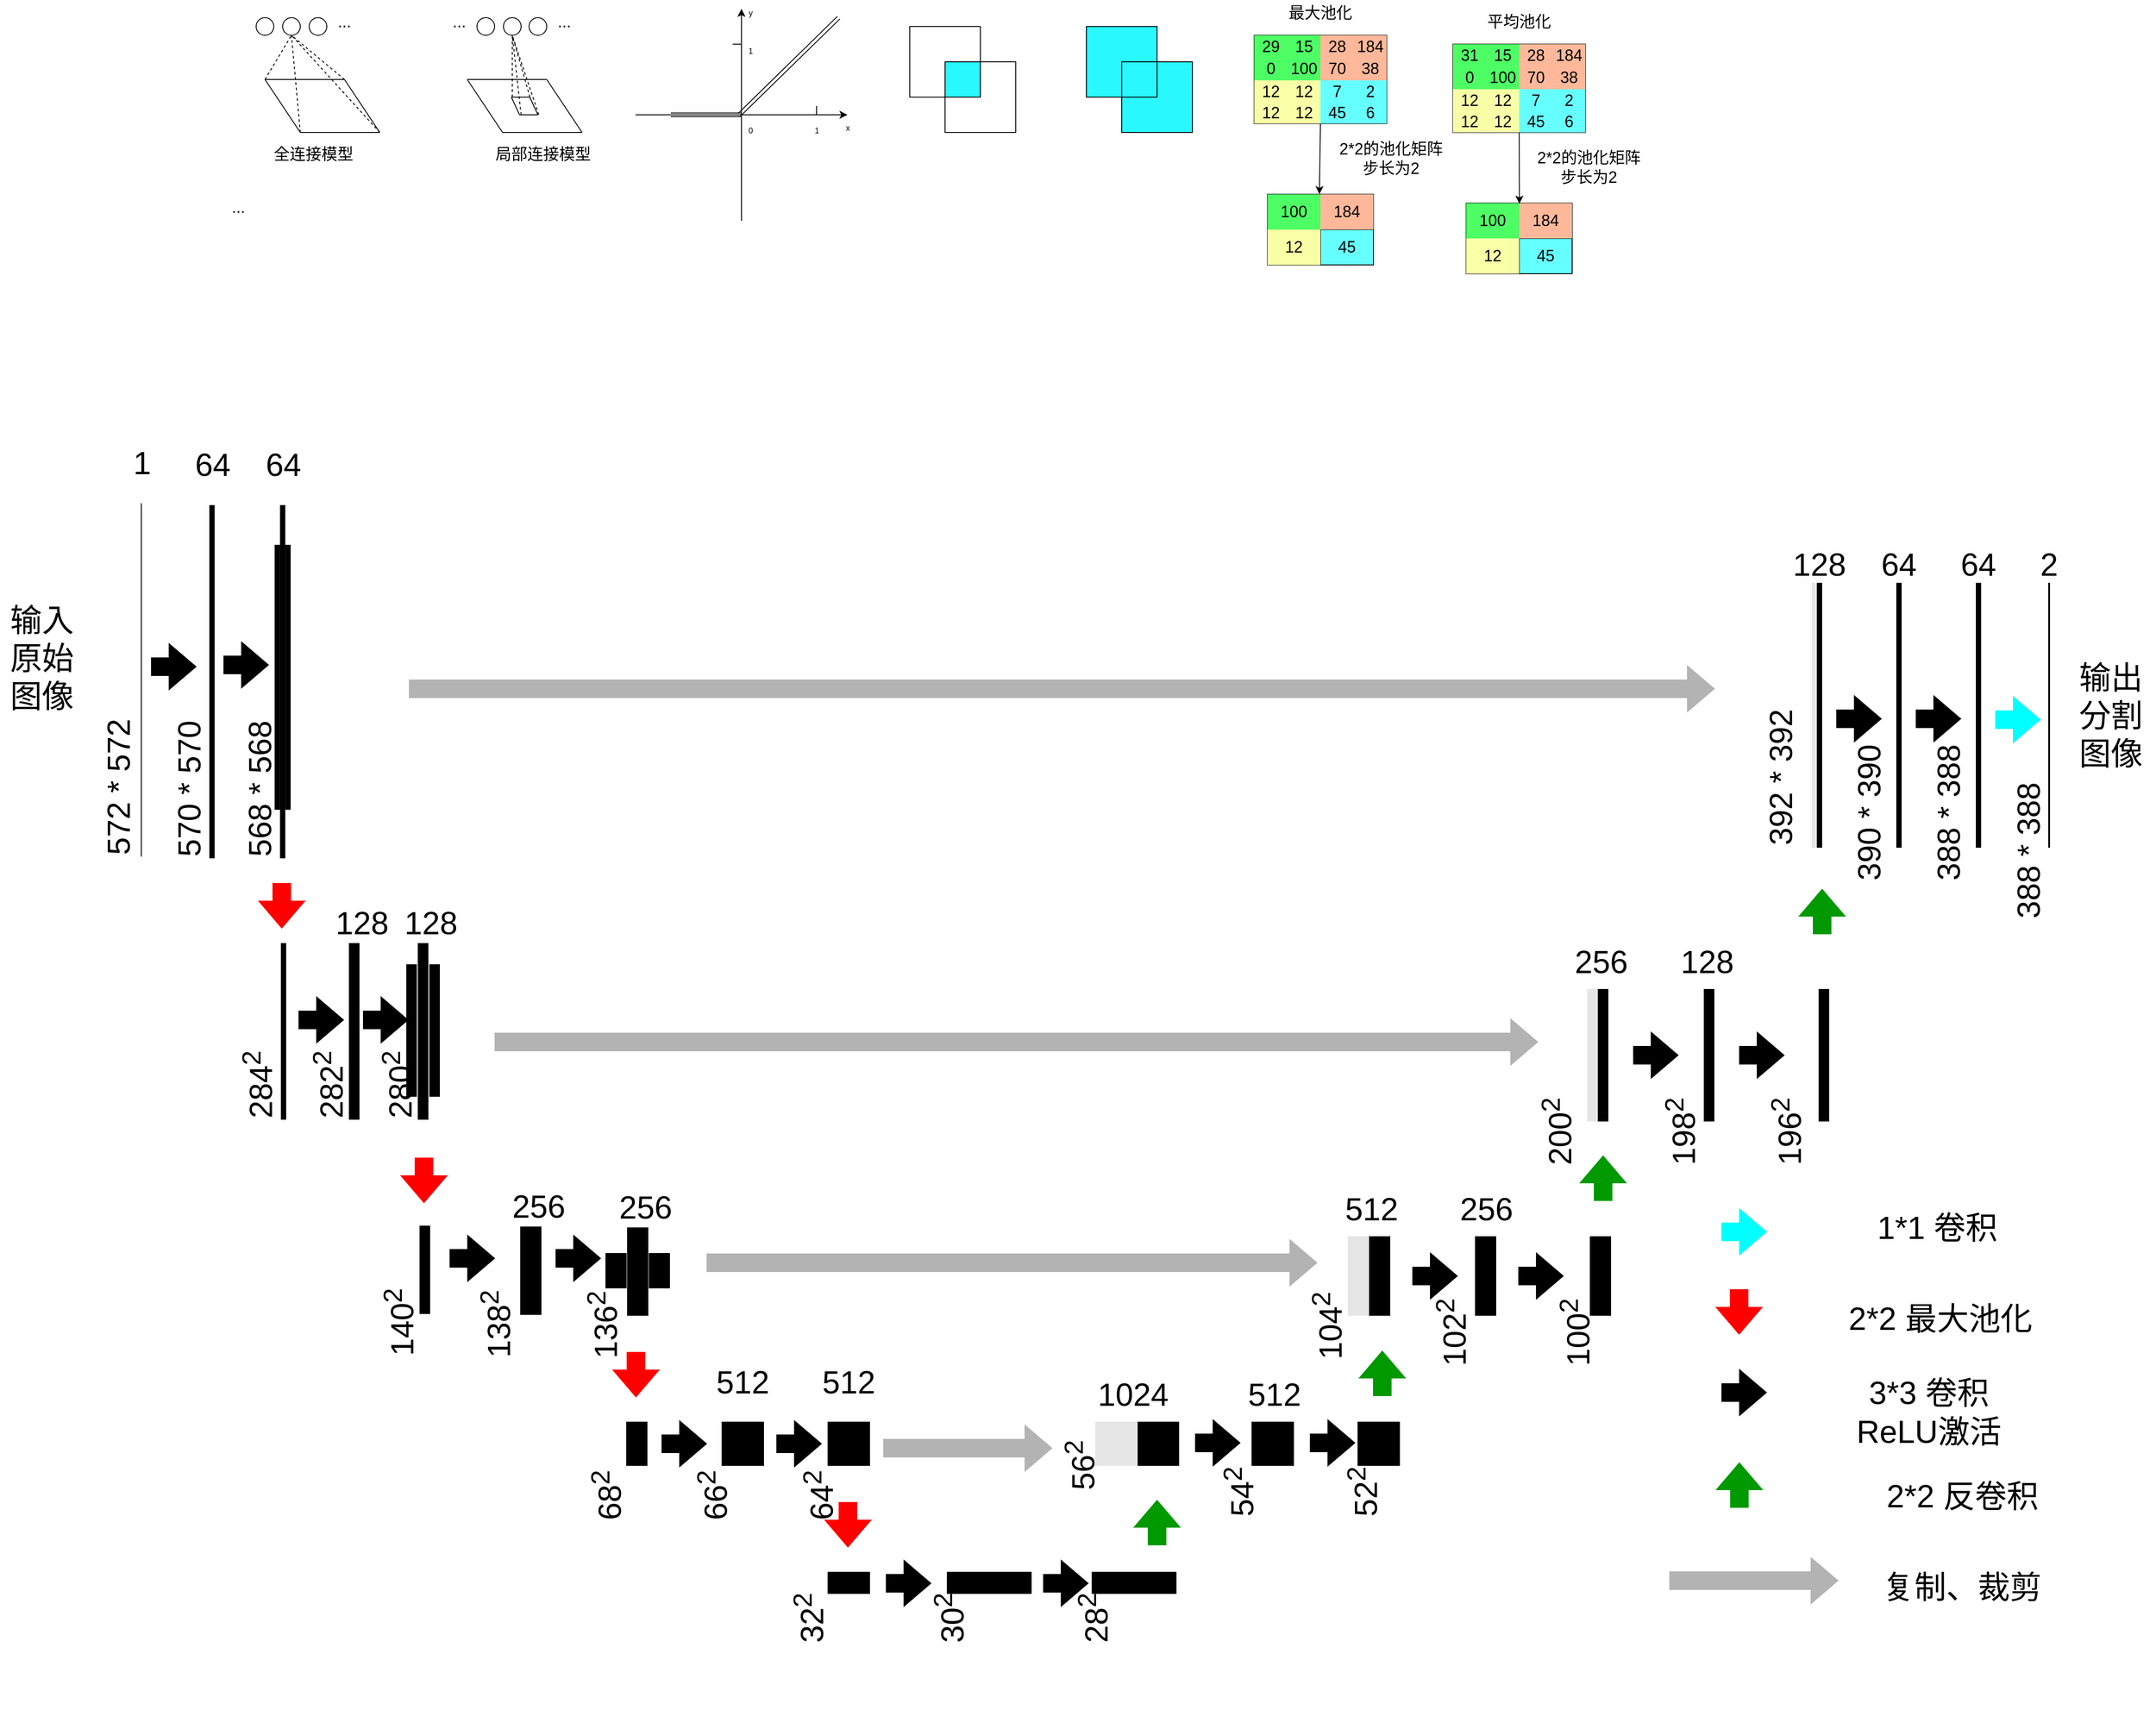 <mxfile version="18.0.1" type="github">
  <diagram id="4UekxCFJb7rVKic5ynia" name="Page-1">
    <mxGraphModel dx="6200" dy="6810" grid="1" gridSize="10" guides="1" tooltips="1" connect="1" arrows="1" fold="1" page="1" pageScale="1" pageWidth="1200" pageHeight="1600" math="0" shadow="0">
      <root>
        <mxCell id="0" />
        <mxCell id="1" parent="0" />
        <mxCell id="hbkXXQBcBGL9sfutrZGQ-120" style="rounded=0;orthogonalLoop=1;jettySize=auto;html=1;exitX=0.5;exitY=1;exitDx=0;exitDy=0;entryX=0.49;entryY=-0.005;entryDx=0;entryDy=0;entryPerimeter=0;fontSize=18;" parent="1" source="hbkXXQBcBGL9sfutrZGQ-54" target="hbkXXQBcBGL9sfutrZGQ-97" edge="1">
          <mxGeometry relative="1" as="geometry" />
        </mxCell>
        <mxCell id="hbkXXQBcBGL9sfutrZGQ-54" value="" style="shape=table;html=1;whiteSpace=wrap;startSize=0;container=1;collapsible=0;childLayout=tableLayout;fontSize=18;fillColor=#FFFFFF;" parent="1" vertex="1">
          <mxGeometry x="860" y="-430" width="150" height="100" as="geometry" />
        </mxCell>
        <mxCell id="hbkXXQBcBGL9sfutrZGQ-55" value="" style="shape=tableRow;horizontal=0;startSize=0;swimlaneHead=0;swimlaneBody=0;top=0;left=0;bottom=0;right=0;collapsible=0;dropTarget=0;fillColor=none;points=[[0,0.5],[1,0.5]];portConstraint=eastwest;fontSize=18;" parent="hbkXXQBcBGL9sfutrZGQ-54" vertex="1">
          <mxGeometry width="150" height="25" as="geometry" />
        </mxCell>
        <mxCell id="hbkXXQBcBGL9sfutrZGQ-67" value="29" style="shape=partialRectangle;html=1;whiteSpace=wrap;connectable=0;fillColor=#4DFF64;top=0;left=0;bottom=0;right=0;overflow=hidden;fontSize=18;" parent="hbkXXQBcBGL9sfutrZGQ-55" vertex="1">
          <mxGeometry width="38" height="25" as="geometry">
            <mxRectangle width="38" height="25" as="alternateBounds" />
          </mxGeometry>
        </mxCell>
        <mxCell id="hbkXXQBcBGL9sfutrZGQ-56" value="15" style="shape=partialRectangle;html=1;whiteSpace=wrap;connectable=0;fillColor=#4DFF64;top=0;left=0;bottom=0;right=0;overflow=hidden;fontSize=18;" parent="hbkXXQBcBGL9sfutrZGQ-55" vertex="1">
          <mxGeometry x="38" width="37" height="25" as="geometry">
            <mxRectangle width="37" height="25" as="alternateBounds" />
          </mxGeometry>
        </mxCell>
        <mxCell id="hbkXXQBcBGL9sfutrZGQ-57" value="28" style="shape=partialRectangle;html=1;whiteSpace=wrap;connectable=0;fillColor=#FFB899;top=0;left=0;bottom=0;right=0;overflow=hidden;fontSize=18;" parent="hbkXXQBcBGL9sfutrZGQ-55" vertex="1">
          <mxGeometry x="75" width="38" height="25" as="geometry">
            <mxRectangle width="38" height="25" as="alternateBounds" />
          </mxGeometry>
        </mxCell>
        <mxCell id="hbkXXQBcBGL9sfutrZGQ-58" value="184" style="shape=partialRectangle;html=1;whiteSpace=wrap;connectable=0;fillColor=#FFB899;top=0;left=0;bottom=0;right=0;overflow=hidden;fontSize=18;" parent="hbkXXQBcBGL9sfutrZGQ-55" vertex="1">
          <mxGeometry x="113" width="37" height="25" as="geometry">
            <mxRectangle width="37" height="25" as="alternateBounds" />
          </mxGeometry>
        </mxCell>
        <mxCell id="hbkXXQBcBGL9sfutrZGQ-59" value="" style="shape=tableRow;horizontal=0;startSize=0;swimlaneHead=0;swimlaneBody=0;top=0;left=0;bottom=0;right=0;collapsible=0;dropTarget=0;fillColor=none;points=[[0,0.5],[1,0.5]];portConstraint=eastwest;fontSize=18;" parent="hbkXXQBcBGL9sfutrZGQ-54" vertex="1">
          <mxGeometry y="25" width="150" height="26" as="geometry" />
        </mxCell>
        <mxCell id="hbkXXQBcBGL9sfutrZGQ-68" value="0" style="shape=partialRectangle;html=1;whiteSpace=wrap;connectable=0;fillColor=#4DFF64;top=0;left=0;bottom=0;right=0;overflow=hidden;fontSize=18;" parent="hbkXXQBcBGL9sfutrZGQ-59" vertex="1">
          <mxGeometry width="38" height="26" as="geometry">
            <mxRectangle width="38" height="26" as="alternateBounds" />
          </mxGeometry>
        </mxCell>
        <mxCell id="hbkXXQBcBGL9sfutrZGQ-60" value="100" style="shape=partialRectangle;html=1;whiteSpace=wrap;connectable=0;fillColor=#4DFF64;top=0;left=0;bottom=0;right=0;overflow=hidden;fontSize=18;" parent="hbkXXQBcBGL9sfutrZGQ-59" vertex="1">
          <mxGeometry x="38" width="37" height="26" as="geometry">
            <mxRectangle width="37" height="26" as="alternateBounds" />
          </mxGeometry>
        </mxCell>
        <mxCell id="hbkXXQBcBGL9sfutrZGQ-61" value="70" style="shape=partialRectangle;html=1;whiteSpace=wrap;connectable=0;fillColor=#FFB899;top=0;left=0;bottom=0;right=0;overflow=hidden;fontSize=18;" parent="hbkXXQBcBGL9sfutrZGQ-59" vertex="1">
          <mxGeometry x="75" width="38" height="26" as="geometry">
            <mxRectangle width="38" height="26" as="alternateBounds" />
          </mxGeometry>
        </mxCell>
        <mxCell id="hbkXXQBcBGL9sfutrZGQ-62" value="38" style="shape=partialRectangle;html=1;whiteSpace=wrap;connectable=0;fillColor=#FFB899;top=0;left=0;bottom=0;right=0;overflow=hidden;fontSize=18;" parent="hbkXXQBcBGL9sfutrZGQ-59" vertex="1">
          <mxGeometry x="113" width="37" height="26" as="geometry">
            <mxRectangle width="37" height="26" as="alternateBounds" />
          </mxGeometry>
        </mxCell>
        <mxCell id="hbkXXQBcBGL9sfutrZGQ-63" value="" style="shape=tableRow;horizontal=0;startSize=0;swimlaneHead=0;swimlaneBody=0;top=0;left=0;bottom=0;right=0;collapsible=0;dropTarget=0;fillColor=none;points=[[0,0.5],[1,0.5]];portConstraint=eastwest;fontSize=18;" parent="hbkXXQBcBGL9sfutrZGQ-54" vertex="1">
          <mxGeometry y="51" width="150" height="24" as="geometry" />
        </mxCell>
        <mxCell id="hbkXXQBcBGL9sfutrZGQ-69" value="12" style="shape=partialRectangle;html=1;whiteSpace=wrap;connectable=0;fillColor=#F9FFA6;top=0;left=0;bottom=0;right=0;overflow=hidden;fontSize=18;" parent="hbkXXQBcBGL9sfutrZGQ-63" vertex="1">
          <mxGeometry width="38" height="24" as="geometry">
            <mxRectangle width="38" height="24" as="alternateBounds" />
          </mxGeometry>
        </mxCell>
        <mxCell id="hbkXXQBcBGL9sfutrZGQ-64" value="12" style="shape=partialRectangle;html=1;whiteSpace=wrap;connectable=0;fillColor=#F9FFA6;top=0;left=0;bottom=0;right=0;overflow=hidden;fontSize=18;" parent="hbkXXQBcBGL9sfutrZGQ-63" vertex="1">
          <mxGeometry x="38" width="37" height="24" as="geometry">
            <mxRectangle width="37" height="24" as="alternateBounds" />
          </mxGeometry>
        </mxCell>
        <mxCell id="hbkXXQBcBGL9sfutrZGQ-65" value="7" style="shape=partialRectangle;html=1;whiteSpace=wrap;connectable=0;fillColor=#66FFFF;top=0;left=0;bottom=0;right=0;overflow=hidden;fontSize=18;" parent="hbkXXQBcBGL9sfutrZGQ-63" vertex="1">
          <mxGeometry x="75" width="38" height="24" as="geometry">
            <mxRectangle width="38" height="24" as="alternateBounds" />
          </mxGeometry>
        </mxCell>
        <mxCell id="hbkXXQBcBGL9sfutrZGQ-66" value="2" style="shape=partialRectangle;html=1;whiteSpace=wrap;connectable=0;fillColor=#66FFFF;top=0;left=0;bottom=0;right=0;overflow=hidden;pointerEvents=1;fontSize=18;" parent="hbkXXQBcBGL9sfutrZGQ-63" vertex="1">
          <mxGeometry x="113" width="37" height="24" as="geometry">
            <mxRectangle width="37" height="24" as="alternateBounds" />
          </mxGeometry>
        </mxCell>
        <mxCell id="hbkXXQBcBGL9sfutrZGQ-70" style="shape=tableRow;horizontal=0;startSize=0;swimlaneHead=0;swimlaneBody=0;top=0;left=0;bottom=0;right=0;collapsible=0;dropTarget=0;fillColor=none;points=[[0,0.5],[1,0.5]];portConstraint=eastwest;fontSize=18;" parent="hbkXXQBcBGL9sfutrZGQ-54" vertex="1">
          <mxGeometry y="75" width="150" height="25" as="geometry" />
        </mxCell>
        <mxCell id="hbkXXQBcBGL9sfutrZGQ-71" value="12" style="shape=partialRectangle;html=1;whiteSpace=wrap;connectable=0;fillColor=#F9FFA6;top=0;left=0;bottom=0;right=0;overflow=hidden;fontSize=18;" parent="hbkXXQBcBGL9sfutrZGQ-70" vertex="1">
          <mxGeometry width="38" height="25" as="geometry">
            <mxRectangle width="38" height="25" as="alternateBounds" />
          </mxGeometry>
        </mxCell>
        <mxCell id="hbkXXQBcBGL9sfutrZGQ-72" value="12" style="shape=partialRectangle;html=1;whiteSpace=wrap;connectable=0;fillColor=#F9FFA6;top=0;left=0;bottom=0;right=0;overflow=hidden;fontSize=18;" parent="hbkXXQBcBGL9sfutrZGQ-70" vertex="1">
          <mxGeometry x="38" width="37" height="25" as="geometry">
            <mxRectangle width="37" height="25" as="alternateBounds" />
          </mxGeometry>
        </mxCell>
        <mxCell id="hbkXXQBcBGL9sfutrZGQ-73" value="45" style="shape=partialRectangle;html=1;whiteSpace=wrap;connectable=0;fillColor=#66FFFF;top=0;left=0;bottom=0;right=0;overflow=hidden;fontSize=18;" parent="hbkXXQBcBGL9sfutrZGQ-70" vertex="1">
          <mxGeometry x="75" width="38" height="25" as="geometry">
            <mxRectangle width="38" height="25" as="alternateBounds" />
          </mxGeometry>
        </mxCell>
        <mxCell id="hbkXXQBcBGL9sfutrZGQ-74" value="6" style="shape=partialRectangle;html=1;whiteSpace=wrap;connectable=0;fillColor=#66FFFF;top=0;left=0;bottom=0;right=0;overflow=hidden;pointerEvents=1;fontSize=18;" parent="hbkXXQBcBGL9sfutrZGQ-70" vertex="1">
          <mxGeometry x="113" width="37" height="25" as="geometry">
            <mxRectangle width="37" height="25" as="alternateBounds" />
          </mxGeometry>
        </mxCell>
        <mxCell id="hbkXXQBcBGL9sfutrZGQ-75" value="" style="shape=table;html=1;whiteSpace=wrap;startSize=0;container=1;collapsible=0;childLayout=tableLayout;fontSize=18;fillColor=#FFFFFF;" parent="1" vertex="1">
          <mxGeometry x="1085" y="-420" width="150" height="100" as="geometry" />
        </mxCell>
        <mxCell id="hbkXXQBcBGL9sfutrZGQ-76" value="" style="shape=tableRow;horizontal=0;startSize=0;swimlaneHead=0;swimlaneBody=0;top=0;left=0;bottom=0;right=0;collapsible=0;dropTarget=0;fillColor=none;points=[[0,0.5],[1,0.5]];portConstraint=eastwest;fontSize=18;" parent="hbkXXQBcBGL9sfutrZGQ-75" vertex="1">
          <mxGeometry width="150" height="25" as="geometry" />
        </mxCell>
        <mxCell id="hbkXXQBcBGL9sfutrZGQ-77" value="31" style="shape=partialRectangle;html=1;whiteSpace=wrap;connectable=0;fillColor=#4DFF64;top=0;left=0;bottom=0;right=0;overflow=hidden;fontSize=18;" parent="hbkXXQBcBGL9sfutrZGQ-76" vertex="1">
          <mxGeometry width="38" height="25" as="geometry">
            <mxRectangle width="38" height="25" as="alternateBounds" />
          </mxGeometry>
        </mxCell>
        <mxCell id="hbkXXQBcBGL9sfutrZGQ-78" value="15" style="shape=partialRectangle;html=1;whiteSpace=wrap;connectable=0;fillColor=#4DFF64;top=0;left=0;bottom=0;right=0;overflow=hidden;fontSize=18;" parent="hbkXXQBcBGL9sfutrZGQ-76" vertex="1">
          <mxGeometry x="38" width="37" height="25" as="geometry">
            <mxRectangle width="37" height="25" as="alternateBounds" />
          </mxGeometry>
        </mxCell>
        <mxCell id="hbkXXQBcBGL9sfutrZGQ-79" value="28" style="shape=partialRectangle;html=1;whiteSpace=wrap;connectable=0;fillColor=#FFB899;top=0;left=0;bottom=0;right=0;overflow=hidden;fontSize=18;" parent="hbkXXQBcBGL9sfutrZGQ-76" vertex="1">
          <mxGeometry x="75" width="38" height="25" as="geometry">
            <mxRectangle width="38" height="25" as="alternateBounds" />
          </mxGeometry>
        </mxCell>
        <mxCell id="hbkXXQBcBGL9sfutrZGQ-80" value="184" style="shape=partialRectangle;html=1;whiteSpace=wrap;connectable=0;fillColor=#FFB899;top=0;left=0;bottom=0;right=0;overflow=hidden;fontSize=18;" parent="hbkXXQBcBGL9sfutrZGQ-76" vertex="1">
          <mxGeometry x="113" width="37" height="25" as="geometry">
            <mxRectangle width="37" height="25" as="alternateBounds" />
          </mxGeometry>
        </mxCell>
        <mxCell id="hbkXXQBcBGL9sfutrZGQ-81" value="" style="shape=tableRow;horizontal=0;startSize=0;swimlaneHead=0;swimlaneBody=0;top=0;left=0;bottom=0;right=0;collapsible=0;dropTarget=0;fillColor=none;points=[[0,0.5],[1,0.5]];portConstraint=eastwest;fontSize=18;" parent="hbkXXQBcBGL9sfutrZGQ-75" vertex="1">
          <mxGeometry y="25" width="150" height="26" as="geometry" />
        </mxCell>
        <mxCell id="hbkXXQBcBGL9sfutrZGQ-82" value="0" style="shape=partialRectangle;html=1;whiteSpace=wrap;connectable=0;fillColor=#4DFF64;top=0;left=0;bottom=0;right=0;overflow=hidden;fontSize=18;" parent="hbkXXQBcBGL9sfutrZGQ-81" vertex="1">
          <mxGeometry width="38" height="26" as="geometry">
            <mxRectangle width="38" height="26" as="alternateBounds" />
          </mxGeometry>
        </mxCell>
        <mxCell id="hbkXXQBcBGL9sfutrZGQ-83" value="100" style="shape=partialRectangle;html=1;whiteSpace=wrap;connectable=0;fillColor=#4DFF64;top=0;left=0;bottom=0;right=0;overflow=hidden;fontSize=18;" parent="hbkXXQBcBGL9sfutrZGQ-81" vertex="1">
          <mxGeometry x="38" width="37" height="26" as="geometry">
            <mxRectangle width="37" height="26" as="alternateBounds" />
          </mxGeometry>
        </mxCell>
        <mxCell id="hbkXXQBcBGL9sfutrZGQ-84" value="70" style="shape=partialRectangle;html=1;whiteSpace=wrap;connectable=0;fillColor=#FFB899;top=0;left=0;bottom=0;right=0;overflow=hidden;fontSize=18;" parent="hbkXXQBcBGL9sfutrZGQ-81" vertex="1">
          <mxGeometry x="75" width="38" height="26" as="geometry">
            <mxRectangle width="38" height="26" as="alternateBounds" />
          </mxGeometry>
        </mxCell>
        <mxCell id="hbkXXQBcBGL9sfutrZGQ-85" value="38" style="shape=partialRectangle;html=1;whiteSpace=wrap;connectable=0;fillColor=#FFB899;top=0;left=0;bottom=0;right=0;overflow=hidden;fontSize=18;" parent="hbkXXQBcBGL9sfutrZGQ-81" vertex="1">
          <mxGeometry x="113" width="37" height="26" as="geometry">
            <mxRectangle width="37" height="26" as="alternateBounds" />
          </mxGeometry>
        </mxCell>
        <mxCell id="hbkXXQBcBGL9sfutrZGQ-86" value="" style="shape=tableRow;horizontal=0;startSize=0;swimlaneHead=0;swimlaneBody=0;top=0;left=0;bottom=0;right=0;collapsible=0;dropTarget=0;fillColor=none;points=[[0,0.5],[1,0.5]];portConstraint=eastwest;fontSize=18;" parent="hbkXXQBcBGL9sfutrZGQ-75" vertex="1">
          <mxGeometry y="51" width="150" height="24" as="geometry" />
        </mxCell>
        <mxCell id="hbkXXQBcBGL9sfutrZGQ-87" value="12" style="shape=partialRectangle;html=1;whiteSpace=wrap;connectable=0;fillColor=#F9FFA6;top=0;left=0;bottom=0;right=0;overflow=hidden;fontSize=18;" parent="hbkXXQBcBGL9sfutrZGQ-86" vertex="1">
          <mxGeometry width="38" height="24" as="geometry">
            <mxRectangle width="38" height="24" as="alternateBounds" />
          </mxGeometry>
        </mxCell>
        <mxCell id="hbkXXQBcBGL9sfutrZGQ-88" value="12" style="shape=partialRectangle;html=1;whiteSpace=wrap;connectable=0;fillColor=#F9FFA6;top=0;left=0;bottom=0;right=0;overflow=hidden;fontSize=18;" parent="hbkXXQBcBGL9sfutrZGQ-86" vertex="1">
          <mxGeometry x="38" width="37" height="24" as="geometry">
            <mxRectangle width="37" height="24" as="alternateBounds" />
          </mxGeometry>
        </mxCell>
        <mxCell id="hbkXXQBcBGL9sfutrZGQ-89" value="7" style="shape=partialRectangle;html=1;whiteSpace=wrap;connectable=0;fillColor=#66FFFF;top=0;left=0;bottom=0;right=0;overflow=hidden;fontSize=18;" parent="hbkXXQBcBGL9sfutrZGQ-86" vertex="1">
          <mxGeometry x="75" width="38" height="24" as="geometry">
            <mxRectangle width="38" height="24" as="alternateBounds" />
          </mxGeometry>
        </mxCell>
        <mxCell id="hbkXXQBcBGL9sfutrZGQ-90" value="2" style="shape=partialRectangle;html=1;whiteSpace=wrap;connectable=0;fillColor=#66FFFF;top=0;left=0;bottom=0;right=0;overflow=hidden;pointerEvents=1;fontSize=18;" parent="hbkXXQBcBGL9sfutrZGQ-86" vertex="1">
          <mxGeometry x="113" width="37" height="24" as="geometry">
            <mxRectangle width="37" height="24" as="alternateBounds" />
          </mxGeometry>
        </mxCell>
        <mxCell id="hbkXXQBcBGL9sfutrZGQ-91" style="shape=tableRow;horizontal=0;startSize=0;swimlaneHead=0;swimlaneBody=0;top=0;left=0;bottom=0;right=0;collapsible=0;dropTarget=0;fillColor=none;points=[[0,0.5],[1,0.5]];portConstraint=eastwest;fontSize=18;" parent="hbkXXQBcBGL9sfutrZGQ-75" vertex="1">
          <mxGeometry y="75" width="150" height="25" as="geometry" />
        </mxCell>
        <mxCell id="hbkXXQBcBGL9sfutrZGQ-92" value="12" style="shape=partialRectangle;html=1;whiteSpace=wrap;connectable=0;fillColor=#F9FFA6;top=0;left=0;bottom=0;right=0;overflow=hidden;fontSize=18;" parent="hbkXXQBcBGL9sfutrZGQ-91" vertex="1">
          <mxGeometry width="38" height="25" as="geometry">
            <mxRectangle width="38" height="25" as="alternateBounds" />
          </mxGeometry>
        </mxCell>
        <mxCell id="hbkXXQBcBGL9sfutrZGQ-93" value="12" style="shape=partialRectangle;html=1;whiteSpace=wrap;connectable=0;fillColor=#F9FFA6;top=0;left=0;bottom=0;right=0;overflow=hidden;fontSize=18;" parent="hbkXXQBcBGL9sfutrZGQ-91" vertex="1">
          <mxGeometry x="38" width="37" height="25" as="geometry">
            <mxRectangle width="37" height="25" as="alternateBounds" />
          </mxGeometry>
        </mxCell>
        <mxCell id="hbkXXQBcBGL9sfutrZGQ-94" value="45" style="shape=partialRectangle;html=1;whiteSpace=wrap;connectable=0;fillColor=#66FFFF;top=0;left=0;bottom=0;right=0;overflow=hidden;fontSize=18;" parent="hbkXXQBcBGL9sfutrZGQ-91" vertex="1">
          <mxGeometry x="75" width="38" height="25" as="geometry">
            <mxRectangle width="38" height="25" as="alternateBounds" />
          </mxGeometry>
        </mxCell>
        <mxCell id="hbkXXQBcBGL9sfutrZGQ-95" value="6" style="shape=partialRectangle;html=1;whiteSpace=wrap;connectable=0;fillColor=#66FFFF;top=0;left=0;bottom=0;right=0;overflow=hidden;pointerEvents=1;fontSize=18;" parent="hbkXXQBcBGL9sfutrZGQ-91" vertex="1">
          <mxGeometry x="113" width="37" height="25" as="geometry">
            <mxRectangle width="37" height="25" as="alternateBounds" />
          </mxGeometry>
        </mxCell>
        <mxCell id="hbkXXQBcBGL9sfutrZGQ-96" value="" style="shape=table;html=1;whiteSpace=wrap;startSize=0;container=1;collapsible=0;childLayout=tableLayout;fontSize=18;fillColor=#66FFFF;" parent="1" vertex="1">
          <mxGeometry x="875" y="-250" width="120" height="80" as="geometry" />
        </mxCell>
        <mxCell id="hbkXXQBcBGL9sfutrZGQ-97" value="" style="shape=tableRow;horizontal=0;startSize=0;swimlaneHead=0;swimlaneBody=0;top=0;left=0;bottom=0;right=0;collapsible=0;dropTarget=0;fillColor=none;points=[[0,0.5],[1,0.5]];portConstraint=eastwest;fontSize=18;" parent="hbkXXQBcBGL9sfutrZGQ-96" vertex="1">
          <mxGeometry width="120" height="40" as="geometry" />
        </mxCell>
        <mxCell id="hbkXXQBcBGL9sfutrZGQ-98" value="100" style="shape=partialRectangle;html=1;whiteSpace=wrap;connectable=0;fillColor=#4DFF64;top=0;left=0;bottom=0;right=0;overflow=hidden;fontSize=18;" parent="hbkXXQBcBGL9sfutrZGQ-97" vertex="1">
          <mxGeometry width="60" height="40" as="geometry">
            <mxRectangle width="60" height="40" as="alternateBounds" />
          </mxGeometry>
        </mxCell>
        <mxCell id="hbkXXQBcBGL9sfutrZGQ-99" value="184" style="shape=partialRectangle;html=1;whiteSpace=wrap;connectable=0;fillColor=#FFB899;top=0;left=0;bottom=0;right=0;overflow=hidden;fontSize=18;" parent="hbkXXQBcBGL9sfutrZGQ-97" vertex="1">
          <mxGeometry x="60" width="60" height="40" as="geometry">
            <mxRectangle width="60" height="40" as="alternateBounds" />
          </mxGeometry>
        </mxCell>
        <mxCell id="hbkXXQBcBGL9sfutrZGQ-101" value="" style="shape=tableRow;horizontal=0;startSize=0;swimlaneHead=0;swimlaneBody=0;top=0;left=0;bottom=0;right=0;collapsible=0;dropTarget=0;fillColor=none;points=[[0,0.5],[1,0.5]];portConstraint=eastwest;fontSize=18;" parent="hbkXXQBcBGL9sfutrZGQ-96" vertex="1">
          <mxGeometry y="40" width="120" height="40" as="geometry" />
        </mxCell>
        <mxCell id="hbkXXQBcBGL9sfutrZGQ-102" value="12" style="shape=partialRectangle;html=1;whiteSpace=wrap;connectable=0;fillColor=#F9FFA6;top=0;left=0;bottom=0;right=0;overflow=hidden;fontSize=18;" parent="hbkXXQBcBGL9sfutrZGQ-101" vertex="1">
          <mxGeometry width="60" height="40" as="geometry">
            <mxRectangle width="60" height="40" as="alternateBounds" />
          </mxGeometry>
        </mxCell>
        <mxCell id="hbkXXQBcBGL9sfutrZGQ-103" value="45" style="shape=partialRectangle;html=1;whiteSpace=wrap;connectable=0;fillColor=none;top=0;left=0;bottom=0;right=0;overflow=hidden;fontSize=18;" parent="hbkXXQBcBGL9sfutrZGQ-101" vertex="1">
          <mxGeometry x="60" width="60" height="40" as="geometry">
            <mxRectangle width="60" height="40" as="alternateBounds" />
          </mxGeometry>
        </mxCell>
        <mxCell id="hbkXXQBcBGL9sfutrZGQ-109" value="" style="shape=table;html=1;whiteSpace=wrap;startSize=0;container=1;collapsible=0;childLayout=tableLayout;fontSize=18;fillColor=#66FFFF;" parent="1" vertex="1">
          <mxGeometry x="1100" y="-240" width="120" height="80" as="geometry" />
        </mxCell>
        <mxCell id="hbkXXQBcBGL9sfutrZGQ-110" value="" style="shape=tableRow;horizontal=0;startSize=0;swimlaneHead=0;swimlaneBody=0;top=0;left=0;bottom=0;right=0;collapsible=0;dropTarget=0;fillColor=none;points=[[0,0.5],[1,0.5]];portConstraint=eastwest;fontSize=18;" parent="hbkXXQBcBGL9sfutrZGQ-109" vertex="1">
          <mxGeometry width="120" height="40" as="geometry" />
        </mxCell>
        <mxCell id="hbkXXQBcBGL9sfutrZGQ-111" value="100" style="shape=partialRectangle;html=1;whiteSpace=wrap;connectable=0;fillColor=#4DFF64;top=0;left=0;bottom=0;right=0;overflow=hidden;fontSize=18;" parent="hbkXXQBcBGL9sfutrZGQ-110" vertex="1">
          <mxGeometry width="60" height="40" as="geometry">
            <mxRectangle width="60" height="40" as="alternateBounds" />
          </mxGeometry>
        </mxCell>
        <mxCell id="hbkXXQBcBGL9sfutrZGQ-112" value="184" style="shape=partialRectangle;html=1;whiteSpace=wrap;connectable=0;fillColor=#FFB899;top=0;left=0;bottom=0;right=0;overflow=hidden;fontSize=18;" parent="hbkXXQBcBGL9sfutrZGQ-110" vertex="1">
          <mxGeometry x="60" width="60" height="40" as="geometry">
            <mxRectangle width="60" height="40" as="alternateBounds" />
          </mxGeometry>
        </mxCell>
        <mxCell id="hbkXXQBcBGL9sfutrZGQ-113" value="" style="shape=tableRow;horizontal=0;startSize=0;swimlaneHead=0;swimlaneBody=0;top=0;left=0;bottom=0;right=0;collapsible=0;dropTarget=0;fillColor=none;points=[[0,0.5],[1,0.5]];portConstraint=eastwest;fontSize=18;" parent="hbkXXQBcBGL9sfutrZGQ-109" vertex="1">
          <mxGeometry y="40" width="120" height="40" as="geometry" />
        </mxCell>
        <mxCell id="hbkXXQBcBGL9sfutrZGQ-114" value="12" style="shape=partialRectangle;html=1;whiteSpace=wrap;connectable=0;fillColor=#F9FFA6;top=0;left=0;bottom=0;right=0;overflow=hidden;fontSize=18;" parent="hbkXXQBcBGL9sfutrZGQ-113" vertex="1">
          <mxGeometry width="60" height="40" as="geometry">
            <mxRectangle width="60" height="40" as="alternateBounds" />
          </mxGeometry>
        </mxCell>
        <mxCell id="hbkXXQBcBGL9sfutrZGQ-115" value="45" style="shape=partialRectangle;html=1;whiteSpace=wrap;connectable=0;fillColor=none;top=0;left=0;bottom=0;right=0;overflow=hidden;fontSize=18;" parent="hbkXXQBcBGL9sfutrZGQ-113" vertex="1">
          <mxGeometry x="60" width="60" height="40" as="geometry">
            <mxRectangle width="60" height="40" as="alternateBounds" />
          </mxGeometry>
        </mxCell>
        <mxCell id="hbkXXQBcBGL9sfutrZGQ-116" value="最大池化" style="text;html=1;strokeColor=none;fillColor=none;align=center;verticalAlign=middle;whiteSpace=wrap;rounded=0;fontSize=18;" parent="1" vertex="1">
          <mxGeometry x="895" y="-470" width="80" height="30" as="geometry" />
        </mxCell>
        <mxCell id="hbkXXQBcBGL9sfutrZGQ-118" value="平均池化" style="text;html=1;strokeColor=none;fillColor=none;align=center;verticalAlign=middle;whiteSpace=wrap;rounded=0;fontSize=18;" parent="1" vertex="1">
          <mxGeometry x="1121" y="-460" width="78" height="30" as="geometry" />
        </mxCell>
        <mxCell id="hbkXXQBcBGL9sfutrZGQ-119" value="" style="endArrow=classic;html=1;rounded=0;fontSize=18;exitX=0.5;exitY=1;exitDx=0;exitDy=0;entryX=0.502;entryY=0.015;entryDx=0;entryDy=0;entryPerimeter=0;" parent="1" source="hbkXXQBcBGL9sfutrZGQ-75" target="hbkXXQBcBGL9sfutrZGQ-110" edge="1">
          <mxGeometry width="50" height="50" relative="1" as="geometry">
            <mxPoint x="1169" y="-280" as="sourcePoint" />
            <mxPoint x="1219" y="-330" as="targetPoint" />
          </mxGeometry>
        </mxCell>
        <mxCell id="hbkXXQBcBGL9sfutrZGQ-121" value="2*2的池化矩阵&lt;br&gt;步长为2" style="text;html=1;strokeColor=none;fillColor=none;align=center;verticalAlign=middle;whiteSpace=wrap;rounded=0;fontSize=18;" parent="1" vertex="1">
          <mxGeometry x="945" y="-300" width="140" height="20" as="geometry" />
        </mxCell>
        <mxCell id="hbkXXQBcBGL9sfutrZGQ-122" value="2*2的池化矩阵&lt;br&gt;步长为2" style="text;html=1;strokeColor=none;fillColor=none;align=center;verticalAlign=middle;whiteSpace=wrap;rounded=0;fontSize=18;" parent="1" vertex="1">
          <mxGeometry x="1169" y="-290" width="140" height="20" as="geometry" />
        </mxCell>
        <mxCell id="oHfluGNhnHXnn72W2u7n-2" value="" style="group" vertex="1" connectable="0" parent="1">
          <mxGeometry x="-320" y="-250" width="190" height="180" as="geometry" />
        </mxCell>
        <mxCell id="hbkXXQBcBGL9sfutrZGQ-4" value="" style="endArrow=none;html=1;rounded=0;" parent="oHfluGNhnHXnn72W2u7n-2" edge="1">
          <mxGeometry width="50" height="50" relative="1" as="geometry">
            <mxPoint x="60" y="-130" as="sourcePoint" />
            <mxPoint x="150" y="-130" as="targetPoint" />
          </mxGeometry>
        </mxCell>
        <mxCell id="hbkXXQBcBGL9sfutrZGQ-5" value="" style="endArrow=none;html=1;rounded=0;" parent="oHfluGNhnHXnn72W2u7n-2" edge="1">
          <mxGeometry width="50" height="50" relative="1" as="geometry">
            <mxPoint x="100" y="-70" as="sourcePoint" />
            <mxPoint x="190" y="-70" as="targetPoint" />
            <Array as="points">
              <mxPoint x="100" y="-70" />
            </Array>
          </mxGeometry>
        </mxCell>
        <mxCell id="hbkXXQBcBGL9sfutrZGQ-6" value="" style="endArrow=none;html=1;rounded=0;" parent="oHfluGNhnHXnn72W2u7n-2" edge="1">
          <mxGeometry width="50" height="50" relative="1" as="geometry">
            <mxPoint x="60" y="-130" as="sourcePoint" />
            <mxPoint x="100" y="-70" as="targetPoint" />
          </mxGeometry>
        </mxCell>
        <mxCell id="hbkXXQBcBGL9sfutrZGQ-7" value="" style="endArrow=none;html=1;rounded=0;" parent="oHfluGNhnHXnn72W2u7n-2" edge="1">
          <mxGeometry width="50" height="50" relative="1" as="geometry">
            <mxPoint x="150" y="-130" as="sourcePoint" />
            <mxPoint x="190" y="-70" as="targetPoint" />
          </mxGeometry>
        </mxCell>
        <mxCell id="hbkXXQBcBGL9sfutrZGQ-24" value="&lt;font style=&quot;font-size: 18px;&quot;&gt;...&lt;/font&gt;" style="text;html=1;strokeColor=none;fillColor=none;align=center;verticalAlign=middle;whiteSpace=wrap;rounded=0;" parent="oHfluGNhnHXnn72W2u7n-2" vertex="1">
          <mxGeometry width="60" height="30" as="geometry" />
        </mxCell>
        <mxCell id="hbkXXQBcBGL9sfutrZGQ-25" value="&lt;font style=&quot;font-size: 18px;&quot;&gt;...&lt;/font&gt;" style="text;html=1;strokeColor=none;fillColor=none;align=center;verticalAlign=middle;whiteSpace=wrap;rounded=0;" parent="oHfluGNhnHXnn72W2u7n-2" vertex="1">
          <mxGeometry x="120" y="-210" width="60" height="30" as="geometry" />
        </mxCell>
        <mxCell id="hbkXXQBcBGL9sfutrZGQ-28" value="" style="group" parent="oHfluGNhnHXnn72W2u7n-2" vertex="1" connectable="0">
          <mxGeometry x="50" y="-200" width="80" height="20" as="geometry" />
        </mxCell>
        <mxCell id="hbkXXQBcBGL9sfutrZGQ-18" value="" style="ellipse;whiteSpace=wrap;html=1;aspect=fixed;" parent="hbkXXQBcBGL9sfutrZGQ-28" vertex="1">
          <mxGeometry x="30" width="20" height="20" as="geometry" />
        </mxCell>
        <mxCell id="hbkXXQBcBGL9sfutrZGQ-19" value="" style="ellipse;whiteSpace=wrap;html=1;aspect=fixed;" parent="hbkXXQBcBGL9sfutrZGQ-28" vertex="1">
          <mxGeometry x="60" width="20" height="20" as="geometry" />
        </mxCell>
        <mxCell id="hbkXXQBcBGL9sfutrZGQ-20" value="" style="ellipse;whiteSpace=wrap;html=1;aspect=fixed;" parent="hbkXXQBcBGL9sfutrZGQ-28" vertex="1">
          <mxGeometry width="20" height="20" as="geometry" />
        </mxCell>
        <mxCell id="hbkXXQBcBGL9sfutrZGQ-30" value="" style="endArrow=none;dashed=1;html=1;rounded=0;fontSize=18;entryX=0.5;entryY=1;entryDx=0;entryDy=0;" parent="oHfluGNhnHXnn72W2u7n-2" target="hbkXXQBcBGL9sfutrZGQ-18" edge="1">
          <mxGeometry width="50" height="50" relative="1" as="geometry">
            <mxPoint x="60" y="-130" as="sourcePoint" />
            <mxPoint x="10" y="-120" as="targetPoint" />
          </mxGeometry>
        </mxCell>
        <mxCell id="hbkXXQBcBGL9sfutrZGQ-31" value="" style="endArrow=none;dashed=1;html=1;rounded=0;fontSize=18;entryX=0.5;entryY=1;entryDx=0;entryDy=0;" parent="oHfluGNhnHXnn72W2u7n-2" target="hbkXXQBcBGL9sfutrZGQ-18" edge="1">
          <mxGeometry width="50" height="50" relative="1" as="geometry">
            <mxPoint x="150" y="-130" as="sourcePoint" />
            <mxPoint x="100" y="-170" as="targetPoint" />
          </mxGeometry>
        </mxCell>
        <mxCell id="hbkXXQBcBGL9sfutrZGQ-32" value="" style="endArrow=none;dashed=1;html=1;rounded=0;fontSize=18;" parent="oHfluGNhnHXnn72W2u7n-2" edge="1">
          <mxGeometry width="50" height="50" relative="1" as="geometry">
            <mxPoint x="100" y="-70" as="sourcePoint" />
            <mxPoint x="90" y="-180" as="targetPoint" />
          </mxGeometry>
        </mxCell>
        <mxCell id="hbkXXQBcBGL9sfutrZGQ-33" value="" style="endArrow=none;dashed=1;html=1;rounded=0;fontSize=18;entryX=0.5;entryY=1;entryDx=0;entryDy=0;" parent="oHfluGNhnHXnn72W2u7n-2" target="hbkXXQBcBGL9sfutrZGQ-18" edge="1">
          <mxGeometry width="50" height="50" relative="1" as="geometry">
            <mxPoint x="190" y="-70" as="sourcePoint" />
            <mxPoint x="120" y="-150" as="targetPoint" />
          </mxGeometry>
        </mxCell>
        <mxCell id="hbkXXQBcBGL9sfutrZGQ-38" value="全连接模型" style="text;html=1;strokeColor=none;fillColor=none;align=center;verticalAlign=middle;whiteSpace=wrap;rounded=0;fontSize=18;" parent="oHfluGNhnHXnn72W2u7n-2" vertex="1">
          <mxGeometry x="60" y="-60" width="110" height="30" as="geometry" />
        </mxCell>
        <mxCell id="oHfluGNhnHXnn72W2u7n-4" value="" style="group" vertex="1" connectable="0" parent="1">
          <mxGeometry x="-70" y="-460" width="190" height="180" as="geometry" />
        </mxCell>
        <mxCell id="hbkXXQBcBGL9sfutrZGQ-9" value="" style="endArrow=none;html=1;rounded=0;" parent="oHfluGNhnHXnn72W2u7n-4" edge="1">
          <mxGeometry width="50" height="50" relative="1" as="geometry">
            <mxPoint x="39" y="80" as="sourcePoint" />
            <mxPoint x="129" y="80" as="targetPoint" />
          </mxGeometry>
        </mxCell>
        <mxCell id="hbkXXQBcBGL9sfutrZGQ-10" value="" style="endArrow=none;html=1;rounded=0;" parent="oHfluGNhnHXnn72W2u7n-4" edge="1">
          <mxGeometry width="50" height="50" relative="1" as="geometry">
            <mxPoint x="79" y="140" as="sourcePoint" />
            <mxPoint x="169" y="140" as="targetPoint" />
            <Array as="points">
              <mxPoint x="79" y="140" />
            </Array>
          </mxGeometry>
        </mxCell>
        <mxCell id="hbkXXQBcBGL9sfutrZGQ-11" value="" style="endArrow=none;html=1;rounded=0;" parent="oHfluGNhnHXnn72W2u7n-4" edge="1">
          <mxGeometry width="50" height="50" relative="1" as="geometry">
            <mxPoint x="39" y="80" as="sourcePoint" />
            <mxPoint x="79" y="140" as="targetPoint" />
          </mxGeometry>
        </mxCell>
        <mxCell id="hbkXXQBcBGL9sfutrZGQ-12" value="" style="endArrow=none;html=1;rounded=0;" parent="oHfluGNhnHXnn72W2u7n-4" edge="1">
          <mxGeometry width="50" height="50" relative="1" as="geometry">
            <mxPoint x="129" y="80" as="sourcePoint" />
            <mxPoint x="169" y="140" as="targetPoint" />
          </mxGeometry>
        </mxCell>
        <mxCell id="hbkXXQBcBGL9sfutrZGQ-17" value="" style="group" parent="oHfluGNhnHXnn72W2u7n-4" vertex="1" connectable="0">
          <mxGeometry x="89" y="100" width="30" height="20" as="geometry" />
        </mxCell>
        <mxCell id="hbkXXQBcBGL9sfutrZGQ-13" value="" style="endArrow=none;html=1;rounded=0;" parent="hbkXXQBcBGL9sfutrZGQ-17" edge="1">
          <mxGeometry width="50" height="50" relative="1" as="geometry">
            <mxPoint as="sourcePoint" />
            <mxPoint x="20.769" as="targetPoint" />
          </mxGeometry>
        </mxCell>
        <mxCell id="hbkXXQBcBGL9sfutrZGQ-14" value="" style="endArrow=none;html=1;rounded=0;" parent="hbkXXQBcBGL9sfutrZGQ-17" edge="1">
          <mxGeometry width="50" height="50" relative="1" as="geometry">
            <mxPoint x="9.231" y="20" as="sourcePoint" />
            <mxPoint x="30" y="20" as="targetPoint" />
            <Array as="points">
              <mxPoint x="9.231" y="20" />
            </Array>
          </mxGeometry>
        </mxCell>
        <mxCell id="hbkXXQBcBGL9sfutrZGQ-15" value="" style="endArrow=none;html=1;rounded=0;" parent="hbkXXQBcBGL9sfutrZGQ-17" edge="1">
          <mxGeometry width="50" height="50" relative="1" as="geometry">
            <mxPoint as="sourcePoint" />
            <mxPoint x="9.231" y="20" as="targetPoint" />
          </mxGeometry>
        </mxCell>
        <mxCell id="hbkXXQBcBGL9sfutrZGQ-16" value="" style="endArrow=none;html=1;rounded=0;" parent="hbkXXQBcBGL9sfutrZGQ-17" edge="1">
          <mxGeometry width="50" height="50" relative="1" as="geometry">
            <mxPoint x="20.769" as="sourcePoint" />
            <mxPoint x="30" y="20" as="targetPoint" />
          </mxGeometry>
        </mxCell>
        <mxCell id="hbkXXQBcBGL9sfutrZGQ-26" value="&lt;font style=&quot;font-size: 18px;&quot;&gt;...&lt;/font&gt;" style="text;html=1;strokeColor=none;fillColor=none;align=center;verticalAlign=middle;whiteSpace=wrap;rounded=0;" parent="oHfluGNhnHXnn72W2u7n-4" vertex="1">
          <mxGeometry width="60" height="30" as="geometry" />
        </mxCell>
        <mxCell id="hbkXXQBcBGL9sfutrZGQ-27" value="" style="group" parent="oHfluGNhnHXnn72W2u7n-4" vertex="1" connectable="0">
          <mxGeometry x="50" y="10" width="79" height="20" as="geometry" />
        </mxCell>
        <mxCell id="hbkXXQBcBGL9sfutrZGQ-21" value="" style="ellipse;whiteSpace=wrap;html=1;aspect=fixed;" parent="hbkXXQBcBGL9sfutrZGQ-27" vertex="1">
          <mxGeometry width="20" height="20" as="geometry" />
        </mxCell>
        <mxCell id="hbkXXQBcBGL9sfutrZGQ-22" value="" style="ellipse;whiteSpace=wrap;html=1;aspect=fixed;" parent="hbkXXQBcBGL9sfutrZGQ-27" vertex="1">
          <mxGeometry x="30" width="20" height="20" as="geometry" />
        </mxCell>
        <mxCell id="hbkXXQBcBGL9sfutrZGQ-23" value="" style="ellipse;whiteSpace=wrap;html=1;aspect=fixed;" parent="hbkXXQBcBGL9sfutrZGQ-27" vertex="1">
          <mxGeometry x="59" width="20" height="20" as="geometry" />
        </mxCell>
        <mxCell id="hbkXXQBcBGL9sfutrZGQ-29" value="&lt;font style=&quot;font-size: 18px;&quot;&gt;...&lt;/font&gt;" style="text;html=1;strokeColor=none;fillColor=none;align=center;verticalAlign=middle;whiteSpace=wrap;rounded=0;" parent="oHfluGNhnHXnn72W2u7n-4" vertex="1">
          <mxGeometry x="119" width="60" height="30" as="geometry" />
        </mxCell>
        <mxCell id="hbkXXQBcBGL9sfutrZGQ-34" value="" style="endArrow=none;dashed=1;html=1;rounded=0;fontSize=18;" parent="oHfluGNhnHXnn72W2u7n-4" edge="1">
          <mxGeometry width="50" height="50" relative="1" as="geometry">
            <mxPoint x="90" y="100" as="sourcePoint" />
            <mxPoint x="90" y="30" as="targetPoint" />
          </mxGeometry>
        </mxCell>
        <mxCell id="hbkXXQBcBGL9sfutrZGQ-35" value="" style="endArrow=none;dashed=1;html=1;rounded=0;fontSize=18;entryX=0.5;entryY=1;entryDx=0;entryDy=0;" parent="oHfluGNhnHXnn72W2u7n-4" target="hbkXXQBcBGL9sfutrZGQ-22" edge="1">
          <mxGeometry width="50" height="50" relative="1" as="geometry">
            <mxPoint x="110" y="100" as="sourcePoint" />
            <mxPoint x="-30" y="80" as="targetPoint" />
          </mxGeometry>
        </mxCell>
        <mxCell id="hbkXXQBcBGL9sfutrZGQ-36" value="" style="endArrow=none;dashed=1;html=1;rounded=0;fontSize=18;entryX=0.5;entryY=1;entryDx=0;entryDy=0;" parent="oHfluGNhnHXnn72W2u7n-4" target="hbkXXQBcBGL9sfutrZGQ-22" edge="1">
          <mxGeometry width="50" height="50" relative="1" as="geometry">
            <mxPoint x="100" y="120" as="sourcePoint" />
            <mxPoint x="-20" y="90" as="targetPoint" />
          </mxGeometry>
        </mxCell>
        <mxCell id="hbkXXQBcBGL9sfutrZGQ-37" value="" style="endArrow=none;dashed=1;html=1;rounded=0;fontSize=18;entryX=0.5;entryY=1;entryDx=0;entryDy=0;" parent="oHfluGNhnHXnn72W2u7n-4" target="hbkXXQBcBGL9sfutrZGQ-22" edge="1">
          <mxGeometry width="50" height="50" relative="1" as="geometry">
            <mxPoint x="120" y="120" as="sourcePoint" />
            <mxPoint x="-10" y="100" as="targetPoint" />
          </mxGeometry>
        </mxCell>
        <mxCell id="hbkXXQBcBGL9sfutrZGQ-39" value="局部连接模型" style="text;html=1;strokeColor=none;fillColor=none;align=center;verticalAlign=middle;whiteSpace=wrap;rounded=0;fontSize=18;" parent="oHfluGNhnHXnn72W2u7n-4" vertex="1">
          <mxGeometry x="60" y="150" width="130" height="30" as="geometry" />
        </mxCell>
        <mxCell id="oHfluGNhnHXnn72W2u7n-5" value="" style="group" vertex="1" connectable="0" parent="1">
          <mxGeometry x="159.5" y="-470" width="270" height="250" as="geometry" />
        </mxCell>
        <mxCell id="hbkXXQBcBGL9sfutrZGQ-124" value="" style="endArrow=classic;html=1;rounded=0;fontSize=18;" parent="oHfluGNhnHXnn72W2u7n-5" edge="1">
          <mxGeometry width="50" height="50" relative="1" as="geometry">
            <mxPoint y="130" as="sourcePoint" />
            <mxPoint x="240" y="130" as="targetPoint" />
          </mxGeometry>
        </mxCell>
        <mxCell id="hbkXXQBcBGL9sfutrZGQ-125" value="" style="endArrow=classic;html=1;rounded=0;fontSize=18;" parent="oHfluGNhnHXnn72W2u7n-5" edge="1">
          <mxGeometry width="50" height="50" relative="1" as="geometry">
            <mxPoint x="120" y="250" as="sourcePoint" />
            <mxPoint x="120" y="10" as="targetPoint" />
          </mxGeometry>
        </mxCell>
        <mxCell id="hbkXXQBcBGL9sfutrZGQ-126" value="&lt;font style=&quot;font-size: 9px;&quot;&gt;0&lt;/font&gt;" style="text;html=1;strokeColor=none;fillColor=none;align=center;verticalAlign=middle;whiteSpace=wrap;rounded=0;fontSize=18;" parent="oHfluGNhnHXnn72W2u7n-5" vertex="1">
          <mxGeometry x="105" y="130" width="50" height="30" as="geometry" />
        </mxCell>
        <mxCell id="hbkXXQBcBGL9sfutrZGQ-127" value="&lt;font style=&quot;font-size: 9px;&quot;&gt;1&lt;/font&gt;" style="text;html=1;strokeColor=none;fillColor=none;align=center;verticalAlign=middle;whiteSpace=wrap;rounded=0;fontSize=18;" parent="oHfluGNhnHXnn72W2u7n-5" vertex="1">
          <mxGeometry x="180" y="130" width="50" height="30" as="geometry" />
        </mxCell>
        <mxCell id="hbkXXQBcBGL9sfutrZGQ-128" value="&lt;font style=&quot;font-size: 9px;&quot;&gt;1&lt;/font&gt;" style="text;html=1;strokeColor=none;fillColor=none;align=center;verticalAlign=middle;whiteSpace=wrap;rounded=0;fontSize=18;" parent="oHfluGNhnHXnn72W2u7n-5" vertex="1">
          <mxGeometry x="105" y="40" width="50" height="30" as="geometry" />
        </mxCell>
        <mxCell id="hbkXXQBcBGL9sfutrZGQ-129" value="" style="endArrow=none;html=1;rounded=0;fontSize=9;" parent="oHfluGNhnHXnn72W2u7n-5" edge="1">
          <mxGeometry width="50" height="50" relative="1" as="geometry">
            <mxPoint x="110" y="50" as="sourcePoint" />
            <mxPoint x="120" y="50" as="targetPoint" />
          </mxGeometry>
        </mxCell>
        <mxCell id="hbkXXQBcBGL9sfutrZGQ-130" value="" style="endArrow=none;html=1;rounded=0;fontSize=9;entryX=0.5;entryY=0;entryDx=0;entryDy=0;" parent="oHfluGNhnHXnn72W2u7n-5" target="hbkXXQBcBGL9sfutrZGQ-127" edge="1">
          <mxGeometry width="50" height="50" relative="1" as="geometry">
            <mxPoint x="205" y="120" as="sourcePoint" />
            <mxPoint x="130" y="60" as="targetPoint" />
          </mxGeometry>
        </mxCell>
        <mxCell id="hbkXXQBcBGL9sfutrZGQ-131" value="x" style="text;html=1;strokeColor=none;fillColor=none;align=center;verticalAlign=middle;whiteSpace=wrap;rounded=0;fontSize=9;" parent="oHfluGNhnHXnn72W2u7n-5" vertex="1">
          <mxGeometry x="210" y="130" width="60" height="30" as="geometry" />
        </mxCell>
        <mxCell id="hbkXXQBcBGL9sfutrZGQ-132" value="y" style="text;html=1;strokeColor=none;fillColor=none;align=center;verticalAlign=middle;whiteSpace=wrap;rounded=0;fontSize=9;" parent="oHfluGNhnHXnn72W2u7n-5" vertex="1">
          <mxGeometry x="100" width="60" height="30" as="geometry" />
        </mxCell>
        <mxCell id="hbkXXQBcBGL9sfutrZGQ-137" value="" style="shape=link;html=1;rounded=0;fontSize=9;" parent="oHfluGNhnHXnn72W2u7n-5" edge="1">
          <mxGeometry width="100" relative="1" as="geometry">
            <mxPoint x="40" y="130" as="sourcePoint" />
            <mxPoint x="120" y="130" as="targetPoint" />
          </mxGeometry>
        </mxCell>
        <mxCell id="hbkXXQBcBGL9sfutrZGQ-138" value="" style="shape=link;html=1;rounded=0;fontSize=9;exitX=0.25;exitY=0;exitDx=0;exitDy=0;" parent="oHfluGNhnHXnn72W2u7n-5" source="hbkXXQBcBGL9sfutrZGQ-126" edge="1">
          <mxGeometry width="100" relative="1" as="geometry">
            <mxPoint x="210" y="40" as="sourcePoint" />
            <mxPoint x="230" y="20" as="targetPoint" />
          </mxGeometry>
        </mxCell>
        <mxCell id="oHfluGNhnHXnn72W2u7n-7" value="" style="group" vertex="1" connectable="0" parent="1">
          <mxGeometry x="470" y="-440" width="120" height="120" as="geometry" />
        </mxCell>
        <mxCell id="hbkXXQBcBGL9sfutrZGQ-40" value="" style="whiteSpace=wrap;html=1;aspect=fixed;fontSize=18;" parent="oHfluGNhnHXnn72W2u7n-7" vertex="1">
          <mxGeometry width="80" height="80" as="geometry" />
        </mxCell>
        <mxCell id="hbkXXQBcBGL9sfutrZGQ-41" value="" style="whiteSpace=wrap;html=1;aspect=fixed;fontSize=18;" parent="oHfluGNhnHXnn72W2u7n-7" vertex="1">
          <mxGeometry x="40" y="40" width="80" height="80" as="geometry" />
        </mxCell>
        <mxCell id="hbkXXQBcBGL9sfutrZGQ-50" value="" style="rounded=0;whiteSpace=wrap;html=1;fontSize=18;fillColor=#29F8FF;" parent="oHfluGNhnHXnn72W2u7n-7" vertex="1">
          <mxGeometry x="40" y="40" width="40" height="40" as="geometry" />
        </mxCell>
        <mxCell id="oHfluGNhnHXnn72W2u7n-9" value="" style="group" vertex="1" connectable="0" parent="1">
          <mxGeometry x="670" y="-440" width="120" height="120" as="geometry" />
        </mxCell>
        <mxCell id="hbkXXQBcBGL9sfutrZGQ-51" value="" style="whiteSpace=wrap;html=1;aspect=fixed;fontSize=18;fillColor=#29F8FF;" parent="oHfluGNhnHXnn72W2u7n-9" vertex="1">
          <mxGeometry width="80" height="80" as="geometry" />
        </mxCell>
        <mxCell id="hbkXXQBcBGL9sfutrZGQ-52" value="" style="whiteSpace=wrap;html=1;aspect=fixed;fontSize=18;fillColor=#29F8FF;" parent="oHfluGNhnHXnn72W2u7n-9" vertex="1">
          <mxGeometry x="40" y="40" width="80" height="80" as="geometry" />
        </mxCell>
        <mxCell id="hbkXXQBcBGL9sfutrZGQ-53" value="" style="rounded=0;whiteSpace=wrap;html=1;fontSize=18;fillColor=#29F8FF;" parent="oHfluGNhnHXnn72W2u7n-9" vertex="1">
          <mxGeometry x="40" y="40" width="40" height="40" as="geometry" />
        </mxCell>
        <mxCell id="oHfluGNhnHXnn72W2u7n-18" value="" style="group" vertex="1" connectable="0" parent="1">
          <mxGeometry x="-460" y="29" width="101" height="517" as="geometry" />
        </mxCell>
        <mxCell id="oHfluGNhnHXnn72W2u7n-11" value="" style="endArrow=none;html=1;rounded=0;strokeWidth=1;" edge="1" parent="oHfluGNhnHXnn72W2u7n-18">
          <mxGeometry width="50" height="50" relative="1" as="geometry">
            <mxPoint x="60" y="471" as="sourcePoint" />
            <mxPoint x="60" y="71" as="targetPoint" />
          </mxGeometry>
        </mxCell>
        <mxCell id="oHfluGNhnHXnn72W2u7n-12" value="&lt;font style=&quot;font-size: 36px;&quot;&gt;1&lt;/font&gt;" style="text;html=1;strokeColor=none;fillColor=none;align=center;verticalAlign=middle;whiteSpace=wrap;rounded=0;" vertex="1" parent="oHfluGNhnHXnn72W2u7n-18">
          <mxGeometry x="21" width="80" height="50" as="geometry" />
        </mxCell>
        <mxCell id="oHfluGNhnHXnn72W2u7n-16" value="&lt;font style=&quot;font-size: 36px;&quot;&gt;572 * 572&lt;/font&gt;" style="text;html=1;strokeColor=none;fillColor=none;align=center;verticalAlign=middle;whiteSpace=wrap;rounded=0;fontSize=48;direction=north;rotation=-90;" vertex="1" parent="oHfluGNhnHXnn72W2u7n-18">
          <mxGeometry x="-95" y="362" width="250" height="60" as="geometry" />
        </mxCell>
        <mxCell id="oHfluGNhnHXnn72W2u7n-19" value="" style="group" vertex="1" connectable="0" parent="1">
          <mxGeometry x="-380" y="31" width="101" height="517" as="geometry" />
        </mxCell>
        <mxCell id="oHfluGNhnHXnn72W2u7n-20" value="" style="endArrow=none;html=1;rounded=0;strokeWidth=6;" edge="1" parent="oHfluGNhnHXnn72W2u7n-19">
          <mxGeometry width="50" height="50" relative="1" as="geometry">
            <mxPoint x="60" y="471" as="sourcePoint" />
            <mxPoint x="60" y="71" as="targetPoint" />
          </mxGeometry>
        </mxCell>
        <mxCell id="oHfluGNhnHXnn72W2u7n-21" value="&lt;font style=&quot;font-size: 36px;&quot;&gt;64&lt;/font&gt;" style="text;html=1;strokeColor=none;fillColor=none;align=center;verticalAlign=middle;whiteSpace=wrap;rounded=0;" vertex="1" parent="oHfluGNhnHXnn72W2u7n-19">
          <mxGeometry x="21" width="80" height="50" as="geometry" />
        </mxCell>
        <mxCell id="oHfluGNhnHXnn72W2u7n-22" value="&lt;font style=&quot;font-size: 36px;&quot;&gt;570 * 570&lt;/font&gt;" style="text;html=1;strokeColor=none;fillColor=none;align=center;verticalAlign=middle;whiteSpace=wrap;rounded=0;fontSize=48;direction=north;rotation=-90;" vertex="1" parent="oHfluGNhnHXnn72W2u7n-19">
          <mxGeometry x="-95" y="362" width="250" height="60" as="geometry" />
        </mxCell>
        <mxCell id="oHfluGNhnHXnn72W2u7n-23" value="" style="group" vertex="1" connectable="0" parent="1">
          <mxGeometry x="-300" y="31" width="101" height="517" as="geometry" />
        </mxCell>
        <mxCell id="oHfluGNhnHXnn72W2u7n-24" value="" style="endArrow=none;html=1;rounded=0;strokeWidth=6;" edge="1" parent="oHfluGNhnHXnn72W2u7n-23">
          <mxGeometry width="50" height="50" relative="1" as="geometry">
            <mxPoint x="60" y="471" as="sourcePoint" />
            <mxPoint x="60" y="71" as="targetPoint" />
          </mxGeometry>
        </mxCell>
        <mxCell id="oHfluGNhnHXnn72W2u7n-25" value="&lt;font style=&quot;font-size: 36px;&quot;&gt;64&lt;/font&gt;" style="text;html=1;strokeColor=none;fillColor=none;align=center;verticalAlign=middle;whiteSpace=wrap;rounded=0;" vertex="1" parent="oHfluGNhnHXnn72W2u7n-23">
          <mxGeometry x="21" width="80" height="50" as="geometry" />
        </mxCell>
        <mxCell id="oHfluGNhnHXnn72W2u7n-26" value="&lt;font style=&quot;font-size: 36px;&quot;&gt;568 * 568&lt;/font&gt;" style="text;html=1;strokeColor=none;fillColor=none;align=center;verticalAlign=middle;whiteSpace=wrap;rounded=0;fontSize=48;direction=north;rotation=-90;" vertex="1" parent="oHfluGNhnHXnn72W2u7n-23">
          <mxGeometry x="-95" y="362" width="250" height="60" as="geometry" />
        </mxCell>
        <mxCell id="oHfluGNhnHXnn72W2u7n-27" value="" style="shape=link;html=1;rounded=0;fontSize=36;strokeWidth=6;width=7.143;" edge="1" parent="1">
          <mxGeometry width="100" relative="1" as="geometry">
            <mxPoint x="-240" y="147" as="sourcePoint" />
            <mxPoint x="-240" y="447" as="targetPoint" />
          </mxGeometry>
        </mxCell>
        <mxCell id="oHfluGNhnHXnn72W2u7n-28" value="" style="shape=flexArrow;endArrow=classic;html=1;rounded=0;fontSize=36;strokeWidth=6;fillColor=#000000;strokeColor=#000000;" edge="1" parent="1">
          <mxGeometry width="50" height="50" relative="1" as="geometry">
            <mxPoint x="-389" y="285" as="sourcePoint" />
            <mxPoint x="-339" y="285" as="targetPoint" />
          </mxGeometry>
        </mxCell>
        <mxCell id="oHfluGNhnHXnn72W2u7n-30" value="" style="shape=flexArrow;endArrow=classic;html=1;rounded=0;fontSize=36;strokeWidth=6;fillColor=#000000;strokeColor=#000000;" edge="1" parent="1">
          <mxGeometry width="50" height="50" relative="1" as="geometry">
            <mxPoint x="-307" y="283" as="sourcePoint" />
            <mxPoint x="-257" y="283" as="targetPoint" />
          </mxGeometry>
        </mxCell>
        <mxCell id="oHfluGNhnHXnn72W2u7n-31" value="" style="shape=flexArrow;endArrow=classic;html=1;rounded=0;fontSize=36;strokeColor=#B3B3B3;strokeWidth=6;fillColor=#B3B3B3;shadow=0;" edge="1" parent="1">
          <mxGeometry width="50" height="50" relative="1" as="geometry">
            <mxPoint x="-97" y="310" as="sourcePoint" />
            <mxPoint x="1380" y="310" as="targetPoint" />
          </mxGeometry>
        </mxCell>
        <mxCell id="oHfluGNhnHXnn72W2u7n-36" value="" style="shape=flexArrow;endArrow=classic;html=1;rounded=0;fontSize=36;strokeWidth=6;fillColor=#FF0000;strokeColor=#FF0000;" edge="1" parent="1">
          <mxGeometry width="50" height="50" relative="1" as="geometry">
            <mxPoint x="-241" y="530" as="sourcePoint" />
            <mxPoint x="-241" y="580" as="targetPoint" />
          </mxGeometry>
        </mxCell>
        <mxCell id="oHfluGNhnHXnn72W2u7n-41" value="" style="group" vertex="1" connectable="0" parent="1">
          <mxGeometry x="-219" y="560" width="99" height="323" as="geometry" />
        </mxCell>
        <mxCell id="oHfluGNhnHXnn72W2u7n-38" value="" style="endArrow=none;html=1;rounded=0;strokeWidth=12;" edge="1" parent="oHfluGNhnHXnn72W2u7n-41">
          <mxGeometry width="50" height="50" relative="1" as="geometry">
            <mxPoint x="60" y="238.0" as="sourcePoint" />
            <mxPoint x="60" y="38.0" as="targetPoint" />
          </mxGeometry>
        </mxCell>
        <mxCell id="oHfluGNhnHXnn72W2u7n-39" value="&lt;span style=&quot;font-size: 36px;&quot;&gt;282&lt;sup&gt;2&lt;/sup&gt;&lt;/span&gt;" style="text;html=1;strokeColor=none;fillColor=none;align=center;verticalAlign=middle;whiteSpace=wrap;rounded=0;fontSize=48;direction=north;rotation=-90;" vertex="1" parent="oHfluGNhnHXnn72W2u7n-41">
          <mxGeometry x="-95" y="168" width="250" height="60" as="geometry" />
        </mxCell>
        <mxCell id="oHfluGNhnHXnn72W2u7n-40" value="128" style="text;html=1;strokeColor=none;fillColor=none;align=center;verticalAlign=middle;whiteSpace=wrap;rounded=0;fontSize=36;" vertex="1" parent="oHfluGNhnHXnn72W2u7n-41">
          <mxGeometry x="39" width="60" height="30" as="geometry" />
        </mxCell>
        <mxCell id="oHfluGNhnHXnn72W2u7n-42" value="" style="group" vertex="1" connectable="0" parent="1">
          <mxGeometry x="-141" y="560" width="99" height="323" as="geometry" />
        </mxCell>
        <mxCell id="oHfluGNhnHXnn72W2u7n-43" value="" style="endArrow=none;html=1;rounded=0;strokeWidth=12;" edge="1" parent="oHfluGNhnHXnn72W2u7n-42">
          <mxGeometry width="50" height="50" relative="1" as="geometry">
            <mxPoint x="60" y="238.0" as="sourcePoint" />
            <mxPoint x="60" y="38.0" as="targetPoint" />
          </mxGeometry>
        </mxCell>
        <mxCell id="oHfluGNhnHXnn72W2u7n-44" value="&lt;span style=&quot;font-size: 36px;&quot;&gt;280&lt;sup&gt;2&lt;/sup&gt;&lt;/span&gt;" style="text;html=1;strokeColor=none;fillColor=none;align=center;verticalAlign=middle;whiteSpace=wrap;rounded=0;fontSize=48;direction=north;rotation=-90;" vertex="1" parent="oHfluGNhnHXnn72W2u7n-42">
          <mxGeometry x="-95" y="168" width="250" height="60" as="geometry" />
        </mxCell>
        <mxCell id="oHfluGNhnHXnn72W2u7n-45" value="128" style="text;html=1;strokeColor=none;fillColor=none;align=center;verticalAlign=middle;whiteSpace=wrap;rounded=0;fontSize=36;" vertex="1" parent="oHfluGNhnHXnn72W2u7n-42">
          <mxGeometry x="39" width="60" height="30" as="geometry" />
        </mxCell>
        <mxCell id="oHfluGNhnHXnn72W2u7n-46" value="" style="shape=link;html=1;rounded=0;shadow=0;fontSize=36;strokeColor=#000000;strokeWidth=12;fillColor=#FF0000;width=15;" edge="1" parent="1">
          <mxGeometry width="100" relative="1" as="geometry">
            <mxPoint x="-81" y="622" as="sourcePoint" />
            <mxPoint x="-81" y="772" as="targetPoint" />
          </mxGeometry>
        </mxCell>
        <mxCell id="oHfluGNhnHXnn72W2u7n-47" value="" style="shape=flexArrow;endArrow=classic;html=1;rounded=0;fontSize=36;strokeWidth=6;fillColor=#FF0000;strokeColor=#FF0000;" edge="1" parent="1">
          <mxGeometry width="50" height="50" relative="1" as="geometry">
            <mxPoint x="-80" y="841" as="sourcePoint" />
            <mxPoint x="-80" y="891" as="targetPoint" />
          </mxGeometry>
        </mxCell>
        <mxCell id="oHfluGNhnHXnn72W2u7n-48" value="" style="group" vertex="1" connectable="0" parent="1">
          <mxGeometry x="-299" y="598" width="60" height="285" as="geometry" />
        </mxCell>
        <mxCell id="oHfluGNhnHXnn72W2u7n-33" value="" style="endArrow=none;html=1;rounded=0;strokeWidth=6;" edge="1" parent="oHfluGNhnHXnn72W2u7n-48">
          <mxGeometry width="50" height="50" relative="1" as="geometry">
            <mxPoint x="60" y="200" as="sourcePoint" />
            <mxPoint x="60" as="targetPoint" />
          </mxGeometry>
        </mxCell>
        <mxCell id="oHfluGNhnHXnn72W2u7n-35" value="&lt;span style=&quot;font-size: 36px;&quot;&gt;284&lt;sup&gt;2&lt;/sup&gt;&lt;/span&gt;" style="text;html=1;strokeColor=none;fillColor=none;align=center;verticalAlign=middle;whiteSpace=wrap;rounded=0;fontSize=48;direction=north;rotation=-90;" vertex="1" parent="oHfluGNhnHXnn72W2u7n-48">
          <mxGeometry x="-95" y="130" width="250" height="60" as="geometry" />
        </mxCell>
        <mxCell id="oHfluGNhnHXnn72W2u7n-52" value="" style="group" vertex="1" connectable="0" parent="1">
          <mxGeometry x="-139" y="880" width="99" height="323" as="geometry" />
        </mxCell>
        <mxCell id="oHfluGNhnHXnn72W2u7n-53" value="" style="endArrow=none;html=1;rounded=0;strokeWidth=12;" edge="1" parent="oHfluGNhnHXnn72W2u7n-52">
          <mxGeometry width="50" height="50" relative="1" as="geometry">
            <mxPoint x="60" y="138" as="sourcePoint" />
            <mxPoint x="60" y="38" as="targetPoint" />
          </mxGeometry>
        </mxCell>
        <mxCell id="oHfluGNhnHXnn72W2u7n-54" value="&lt;span style=&quot;font-size: 36px;&quot;&gt;140&lt;sup&gt;2&lt;/sup&gt;&lt;/span&gt;" style="text;html=1;strokeColor=none;fillColor=none;align=center;verticalAlign=middle;whiteSpace=wrap;rounded=0;fontSize=48;direction=north;rotation=-90;" vertex="1" parent="oHfluGNhnHXnn72W2u7n-52">
          <mxGeometry x="-95" y="117" width="250" height="60" as="geometry" />
        </mxCell>
        <mxCell id="oHfluGNhnHXnn72W2u7n-60" value="" style="group" vertex="1" connectable="0" parent="1">
          <mxGeometry x="-19" y="881" width="151.5" height="323" as="geometry" />
        </mxCell>
        <mxCell id="oHfluGNhnHXnn72W2u7n-56" value="" style="group" vertex="1" connectable="0" parent="oHfluGNhnHXnn72W2u7n-60">
          <mxGeometry width="151.5" height="323" as="geometry" />
        </mxCell>
        <mxCell id="oHfluGNhnHXnn72W2u7n-57" value="" style="endArrow=none;html=1;rounded=0;strokeWidth=24;" edge="1" parent="oHfluGNhnHXnn72W2u7n-56">
          <mxGeometry width="50" height="50" relative="1" as="geometry">
            <mxPoint x="60" y="138" as="sourcePoint" />
            <mxPoint x="60" y="38" as="targetPoint" />
          </mxGeometry>
        </mxCell>
        <mxCell id="oHfluGNhnHXnn72W2u7n-58" value="&lt;span style=&quot;font-size: 36px;&quot;&gt;138&lt;sup&gt;2&lt;/sup&gt;&lt;/span&gt;" style="text;html=1;strokeColor=none;fillColor=none;align=center;verticalAlign=middle;whiteSpace=wrap;rounded=0;fontSize=48;direction=north;rotation=-90;" vertex="1" parent="oHfluGNhnHXnn72W2u7n-56">
          <mxGeometry x="-113.5" y="129.5" width="265" height="38" as="geometry" />
        </mxCell>
        <mxCell id="oHfluGNhnHXnn72W2u7n-59" value="256" style="text;html=1;strokeColor=none;fillColor=none;align=center;verticalAlign=middle;whiteSpace=wrap;rounded=0;fontSize=36;imageAspect=1;labelBackgroundColor=none;container=0;" vertex="1" parent="oHfluGNhnHXnn72W2u7n-60">
          <mxGeometry x="39" width="60" height="30" as="geometry" />
        </mxCell>
        <mxCell id="oHfluGNhnHXnn72W2u7n-61" value="" style="group" vertex="1" connectable="0" parent="1">
          <mxGeometry x="102" y="882" width="209" height="323" as="geometry" />
        </mxCell>
        <mxCell id="oHfluGNhnHXnn72W2u7n-62" value="" style="group" vertex="1" connectable="0" parent="oHfluGNhnHXnn72W2u7n-61">
          <mxGeometry width="209" height="323" as="geometry" />
        </mxCell>
        <mxCell id="oHfluGNhnHXnn72W2u7n-63" value="" style="endArrow=none;html=1;rounded=0;strokeWidth=24;" edge="1" parent="oHfluGNhnHXnn72W2u7n-62">
          <mxGeometry width="50" height="50" relative="1" as="geometry">
            <mxPoint x="60" y="138" as="sourcePoint" />
            <mxPoint x="60" y="38" as="targetPoint" />
          </mxGeometry>
        </mxCell>
        <mxCell id="oHfluGNhnHXnn72W2u7n-64" value="&lt;span style=&quot;font-size: 36px;&quot;&gt;136&lt;sup&gt;2&lt;/sup&gt;&lt;/span&gt;" style="text;html=1;strokeColor=none;fillColor=none;align=center;verticalAlign=middle;whiteSpace=wrap;rounded=0;fontSize=48;direction=north;rotation=-90;" vertex="1" parent="oHfluGNhnHXnn72W2u7n-62">
          <mxGeometry x="-113.5" y="129.5" width="265" height="38" as="geometry" />
        </mxCell>
        <mxCell id="oHfluGNhnHXnn72W2u7n-80" value="512" style="text;html=1;strokeColor=none;fillColor=none;align=center;verticalAlign=middle;whiteSpace=wrap;rounded=0;labelBackgroundColor=none;fontSize=36;" vertex="1" parent="oHfluGNhnHXnn72W2u7n-62">
          <mxGeometry x="149" y="198" width="60" height="30" as="geometry" />
        </mxCell>
        <mxCell id="oHfluGNhnHXnn72W2u7n-65" value="256" style="text;html=1;strokeColor=none;fillColor=none;align=center;verticalAlign=middle;whiteSpace=wrap;rounded=0;fontSize=36;imageAspect=1;labelBackgroundColor=none;container=0;" vertex="1" parent="oHfluGNhnHXnn72W2u7n-61">
          <mxGeometry x="39" width="60" height="30" as="geometry" />
        </mxCell>
        <mxCell id="oHfluGNhnHXnn72W2u7n-66" value="" style="shape=link;html=1;rounded=0;shadow=0;fontSize=36;strokeColor=#000000;strokeWidth=24;fillColor=#FF0000;width=26;" edge="1" parent="1">
          <mxGeometry width="100" relative="1" as="geometry">
            <mxPoint x="162" y="989" as="sourcePoint" />
            <mxPoint x="162" y="949" as="targetPoint" />
          </mxGeometry>
        </mxCell>
        <mxCell id="oHfluGNhnHXnn72W2u7n-67" value="" style="shape=flexArrow;endArrow=classic;html=1;rounded=0;fontSize=36;strokeWidth=6;fillColor=#000000;strokeColor=#000000;" edge="1" parent="1">
          <mxGeometry width="50" height="50" relative="1" as="geometry">
            <mxPoint x="-149" y="685" as="sourcePoint" />
            <mxPoint x="-99" y="685" as="targetPoint" />
          </mxGeometry>
        </mxCell>
        <mxCell id="oHfluGNhnHXnn72W2u7n-68" value="" style="shape=flexArrow;endArrow=classic;html=1;rounded=0;fontSize=36;strokeWidth=6;fillColor=#000000;strokeColor=#000000;" edge="1" parent="1">
          <mxGeometry width="50" height="50" relative="1" as="geometry">
            <mxPoint x="-222" y="685" as="sourcePoint" />
            <mxPoint x="-172" y="685" as="targetPoint" />
          </mxGeometry>
        </mxCell>
        <mxCell id="oHfluGNhnHXnn72W2u7n-69" value="" style="shape=flexArrow;endArrow=classic;html=1;rounded=0;fontSize=36;strokeWidth=6;fillColor=#000000;strokeColor=#000000;" edge="1" parent="1">
          <mxGeometry width="50" height="50" relative="1" as="geometry">
            <mxPoint x="-51" y="955" as="sourcePoint" />
            <mxPoint x="-1" y="955" as="targetPoint" />
          </mxGeometry>
        </mxCell>
        <mxCell id="oHfluGNhnHXnn72W2u7n-70" value="" style="shape=flexArrow;endArrow=classic;html=1;rounded=0;fontSize=36;strokeWidth=6;fillColor=#000000;strokeColor=#000000;" edge="1" parent="1">
          <mxGeometry width="50" height="50" relative="1" as="geometry">
            <mxPoint x="69" y="955" as="sourcePoint" />
            <mxPoint x="119" y="955" as="targetPoint" />
          </mxGeometry>
        </mxCell>
        <mxCell id="oHfluGNhnHXnn72W2u7n-75" value="" style="shape=flexArrow;endArrow=classic;html=1;rounded=0;fontSize=36;strokeWidth=6;fillColor=#FF0000;strokeColor=#FF0000;" edge="1" parent="1">
          <mxGeometry width="50" height="50" relative="1" as="geometry">
            <mxPoint x="160" y="1061.0" as="sourcePoint" />
            <mxPoint x="160" y="1111" as="targetPoint" />
          </mxGeometry>
        </mxCell>
        <mxCell id="oHfluGNhnHXnn72W2u7n-76" value="" style="group" vertex="1" connectable="0" parent="1">
          <mxGeometry x="96" y="1098" width="65" height="250" as="geometry" />
        </mxCell>
        <mxCell id="oHfluGNhnHXnn72W2u7n-72" value="" style="endArrow=none;html=1;rounded=0;strokeWidth=24;" edge="1" parent="oHfluGNhnHXnn72W2u7n-76">
          <mxGeometry width="50" height="50" relative="1" as="geometry">
            <mxPoint x="65" y="92" as="sourcePoint" />
            <mxPoint x="65" y="42" as="targetPoint" />
          </mxGeometry>
        </mxCell>
        <mxCell id="oHfluGNhnHXnn72W2u7n-73" value="&lt;span style=&quot;font-size: 36px;&quot;&gt;68&lt;sup&gt;2&lt;/sup&gt;&lt;/span&gt;" style="text;html=1;strokeColor=none;fillColor=none;align=center;verticalAlign=middle;whiteSpace=wrap;rounded=0;fontSize=48;direction=north;rotation=-90;" vertex="1" parent="oHfluGNhnHXnn72W2u7n-76">
          <mxGeometry x="-95" y="95" width="250" height="60" as="geometry" />
        </mxCell>
        <mxCell id="oHfluGNhnHXnn72W2u7n-78" value="" style="endArrow=none;html=1;rounded=0;strokeWidth=48;" edge="1" parent="1">
          <mxGeometry width="50" height="50" relative="1" as="geometry">
            <mxPoint x="281" y="1190" as="sourcePoint" />
            <mxPoint x="281" y="1140" as="targetPoint" />
          </mxGeometry>
        </mxCell>
        <mxCell id="oHfluGNhnHXnn72W2u7n-79" value="&lt;span style=&quot;font-size: 36px;&quot;&gt;66&lt;sup&gt;2&lt;/sup&gt;&lt;/span&gt;" style="text;html=1;strokeColor=none;fillColor=none;align=center;verticalAlign=middle;whiteSpace=wrap;rounded=0;fontSize=48;direction=north;rotation=-90;" vertex="1" parent="1">
          <mxGeometry x="121" y="1193" width="250" height="60" as="geometry" />
        </mxCell>
        <mxCell id="oHfluGNhnHXnn72W2u7n-82" value="512" style="text;html=1;strokeColor=none;fillColor=none;align=center;verticalAlign=middle;whiteSpace=wrap;rounded=0;labelBackgroundColor=none;fontSize=36;" vertex="1" parent="1">
          <mxGeometry x="371" y="1080" width="60" height="30" as="geometry" />
        </mxCell>
        <mxCell id="oHfluGNhnHXnn72W2u7n-83" value="" style="endArrow=none;html=1;rounded=0;strokeWidth=48;" edge="1" parent="1">
          <mxGeometry width="50" height="50" relative="1" as="geometry">
            <mxPoint x="401" y="1190" as="sourcePoint" />
            <mxPoint x="401" y="1140" as="targetPoint" />
          </mxGeometry>
        </mxCell>
        <mxCell id="oHfluGNhnHXnn72W2u7n-84" value="&lt;span style=&quot;font-size: 36px;&quot;&gt;64&lt;sup&gt;2&lt;/sup&gt;&lt;/span&gt;" style="text;html=1;strokeColor=none;fillColor=none;align=center;verticalAlign=middle;whiteSpace=wrap;rounded=0;fontSize=48;direction=north;rotation=-90;" vertex="1" parent="1">
          <mxGeometry x="241" y="1193" width="250" height="60" as="geometry" />
        </mxCell>
        <mxCell id="oHfluGNhnHXnn72W2u7n-85" value="" style="shape=flexArrow;endArrow=classic;html=1;rounded=0;fontSize=36;strokeWidth=6;fillColor=#000000;strokeColor=#000000;" edge="1" parent="1">
          <mxGeometry width="50" height="50" relative="1" as="geometry">
            <mxPoint x="189" y="1165" as="sourcePoint" />
            <mxPoint x="239" y="1165" as="targetPoint" />
          </mxGeometry>
        </mxCell>
        <mxCell id="oHfluGNhnHXnn72W2u7n-86" value="" style="shape=flexArrow;endArrow=classic;html=1;rounded=0;fontSize=36;strokeWidth=6;fillColor=#000000;strokeColor=#000000;" edge="1" parent="1">
          <mxGeometry width="50" height="50" relative="1" as="geometry">
            <mxPoint x="319" y="1165" as="sourcePoint" />
            <mxPoint x="369" y="1165" as="targetPoint" />
          </mxGeometry>
        </mxCell>
        <mxCell id="oHfluGNhnHXnn72W2u7n-87" value="" style="shape=flexArrow;endArrow=classic;html=1;rounded=0;fontSize=36;strokeWidth=6;fillColor=#FF0000;strokeColor=#FF0000;" edge="1" parent="1">
          <mxGeometry width="50" height="50" relative="1" as="geometry">
            <mxPoint x="400" y="1231" as="sourcePoint" />
            <mxPoint x="400" y="1281" as="targetPoint" />
          </mxGeometry>
        </mxCell>
        <mxCell id="oHfluGNhnHXnn72W2u7n-88" value="" style="endArrow=none;html=1;rounded=0;strokeWidth=48;" edge="1" parent="1">
          <mxGeometry width="50" height="50" relative="1" as="geometry">
            <mxPoint x="401" y="1335" as="sourcePoint" />
            <mxPoint x="401" y="1310" as="targetPoint" />
          </mxGeometry>
        </mxCell>
        <mxCell id="oHfluGNhnHXnn72W2u7n-89" value="&lt;span style=&quot;font-size: 36px;&quot;&gt;32&lt;sup&gt;2&lt;/sup&gt;&lt;/span&gt;" style="text;html=1;strokeColor=none;fillColor=none;align=center;verticalAlign=middle;whiteSpace=wrap;rounded=0;fontSize=48;direction=north;rotation=-90;" vertex="1" parent="1">
          <mxGeometry x="230" y="1332" width="250" height="60" as="geometry" />
        </mxCell>
        <mxCell id="oHfluGNhnHXnn72W2u7n-91" value="" style="endArrow=none;html=1;rounded=0;strokeWidth=96;" edge="1" parent="1">
          <mxGeometry width="50" height="50" relative="1" as="geometry">
            <mxPoint x="560" y="1335" as="sourcePoint" />
            <mxPoint x="560" y="1310" as="targetPoint" />
          </mxGeometry>
        </mxCell>
        <mxCell id="oHfluGNhnHXnn72W2u7n-92" value="&lt;span style=&quot;font-size: 36px;&quot;&gt;30&lt;sup&gt;2&lt;/sup&gt;&lt;/span&gt;" style="text;html=1;strokeColor=none;fillColor=none;align=center;verticalAlign=middle;whiteSpace=wrap;rounded=0;fontSize=48;direction=north;rotation=-90;" vertex="1" parent="1">
          <mxGeometry x="389" y="1332" width="250" height="60" as="geometry" />
        </mxCell>
        <mxCell id="oHfluGNhnHXnn72W2u7n-93" value="" style="endArrow=none;html=1;rounded=0;strokeWidth=96;" edge="1" parent="1">
          <mxGeometry width="50" height="50" relative="1" as="geometry">
            <mxPoint x="724" y="1335" as="sourcePoint" />
            <mxPoint x="724" y="1310" as="targetPoint" />
          </mxGeometry>
        </mxCell>
        <mxCell id="oHfluGNhnHXnn72W2u7n-94" value="&lt;span style=&quot;font-size: 36px;&quot;&gt;28&lt;sup&gt;2&lt;/sup&gt;&lt;/span&gt;" style="text;html=1;strokeColor=none;fillColor=none;align=center;verticalAlign=middle;whiteSpace=wrap;rounded=0;fontSize=48;direction=north;rotation=-90;" vertex="1" parent="1">
          <mxGeometry x="552" y="1333" width="250" height="58" as="geometry" />
        </mxCell>
        <mxCell id="oHfluGNhnHXnn72W2u7n-95" value="" style="shape=flexArrow;endArrow=classic;html=1;rounded=0;fontSize=36;strokeWidth=6;fillColor=#000000;strokeColor=#000000;" edge="1" parent="1">
          <mxGeometry width="50" height="50" relative="1" as="geometry">
            <mxPoint x="443" y="1323" as="sourcePoint" />
            <mxPoint x="493" y="1323" as="targetPoint" />
          </mxGeometry>
        </mxCell>
        <mxCell id="oHfluGNhnHXnn72W2u7n-96" value="" style="shape=flexArrow;endArrow=classic;html=1;rounded=0;fontSize=36;strokeWidth=6;fillColor=#000000;strokeColor=#000000;" edge="1" parent="1">
          <mxGeometry width="50" height="50" relative="1" as="geometry">
            <mxPoint x="621.0" y="1323" as="sourcePoint" />
            <mxPoint x="671.0" y="1323" as="targetPoint" />
          </mxGeometry>
        </mxCell>
        <mxCell id="oHfluGNhnHXnn72W2u7n-107" value="1024" style="text;html=1;strokeColor=none;fillColor=none;align=center;verticalAlign=middle;whiteSpace=wrap;rounded=0;labelBackgroundColor=none;fontSize=36;" vertex="1" parent="1">
          <mxGeometry x="693" y="1094" width="60" height="30" as="geometry" />
        </mxCell>
        <mxCell id="oHfluGNhnHXnn72W2u7n-108" value="" style="endArrow=none;html=1;rounded=0;strokeWidth=48;" edge="1" parent="1">
          <mxGeometry width="50" height="50" relative="1" as="geometry">
            <mxPoint x="751" y="1190" as="sourcePoint" />
            <mxPoint x="751" y="1140" as="targetPoint" />
          </mxGeometry>
        </mxCell>
        <mxCell id="oHfluGNhnHXnn72W2u7n-109" value="&lt;span style=&quot;font-size: 36px;&quot;&gt;56&lt;sup&gt;2&lt;/sup&gt;&lt;/span&gt;" style="text;html=1;strokeColor=none;fillColor=none;align=center;verticalAlign=middle;whiteSpace=wrap;rounded=0;fontSize=48;direction=north;rotation=-90;" vertex="1" parent="1">
          <mxGeometry x="537" y="1159" width="250" height="60" as="geometry" />
        </mxCell>
        <mxCell id="oHfluGNhnHXnn72W2u7n-110" value="" style="shape=flexArrow;endArrow=classic;html=1;rounded=0;fontSize=36;strokeWidth=6;fillColor=#009900;strokeColor=#009900;" edge="1" parent="1">
          <mxGeometry width="50" height="50" relative="1" as="geometry">
            <mxPoint x="750" y="1280" as="sourcePoint" />
            <mxPoint x="750" y="1230" as="targetPoint" />
          </mxGeometry>
        </mxCell>
        <mxCell id="oHfluGNhnHXnn72W2u7n-111" value="" style="endArrow=none;html=1;rounded=0;shadow=0;fontSize=36;strokeColor=#E6E6E6;strokeWidth=48;fillColor=#009900;" edge="1" parent="1">
          <mxGeometry width="50" height="50" relative="1" as="geometry">
            <mxPoint x="704" y="1190" as="sourcePoint" />
            <mxPoint x="704" y="1140" as="targetPoint" />
          </mxGeometry>
        </mxCell>
        <mxCell id="oHfluGNhnHXnn72W2u7n-112" value="" style="endArrow=none;html=1;rounded=0;strokeWidth=48;" edge="1" parent="1">
          <mxGeometry width="50" height="50" relative="1" as="geometry">
            <mxPoint x="881" y="1190" as="sourcePoint" />
            <mxPoint x="881" y="1140" as="targetPoint" />
          </mxGeometry>
        </mxCell>
        <mxCell id="oHfluGNhnHXnn72W2u7n-113" value="" style="endArrow=none;html=1;rounded=0;strokeWidth=48;" edge="1" parent="1">
          <mxGeometry width="50" height="50" relative="1" as="geometry">
            <mxPoint x="1001" y="1190" as="sourcePoint" />
            <mxPoint x="1001" y="1140" as="targetPoint" />
          </mxGeometry>
        </mxCell>
        <mxCell id="oHfluGNhnHXnn72W2u7n-114" value="" style="shape=flexArrow;endArrow=classic;html=1;rounded=0;fontSize=36;strokeWidth=6;fillColor=#000000;strokeColor=#000000;" edge="1" parent="1">
          <mxGeometry width="50" height="50" relative="1" as="geometry">
            <mxPoint x="793.0" y="1164" as="sourcePoint" />
            <mxPoint x="843.0" y="1164" as="targetPoint" />
          </mxGeometry>
        </mxCell>
        <mxCell id="oHfluGNhnHXnn72W2u7n-115" value="" style="shape=flexArrow;endArrow=classic;html=1;rounded=0;fontSize=36;strokeWidth=6;fillColor=#000000;strokeColor=#000000;" edge="1" parent="1">
          <mxGeometry width="50" height="50" relative="1" as="geometry">
            <mxPoint x="923.0" y="1164" as="sourcePoint" />
            <mxPoint x="973.0" y="1164" as="targetPoint" />
          </mxGeometry>
        </mxCell>
        <mxCell id="oHfluGNhnHXnn72W2u7n-116" value="&lt;span style=&quot;font-size: 36px;&quot;&gt;54&lt;sup&gt;2&lt;/sup&gt;&lt;/span&gt;" style="text;html=1;strokeColor=none;fillColor=none;align=center;verticalAlign=middle;whiteSpace=wrap;rounded=0;fontSize=48;direction=north;rotation=-90;" vertex="1" parent="1">
          <mxGeometry x="717" y="1189" width="250" height="60" as="geometry" />
        </mxCell>
        <mxCell id="oHfluGNhnHXnn72W2u7n-117" value="&lt;span style=&quot;font-size: 36px;&quot;&gt;52&lt;sup&gt;2&lt;/sup&gt;&lt;/span&gt;" style="text;html=1;strokeColor=none;fillColor=none;align=center;verticalAlign=middle;whiteSpace=wrap;rounded=0;fontSize=48;direction=north;rotation=-90;" vertex="1" parent="1">
          <mxGeometry x="857" y="1189" width="250" height="60" as="geometry" />
        </mxCell>
        <mxCell id="oHfluGNhnHXnn72W2u7n-118" value="512" style="text;html=1;strokeColor=none;fillColor=none;align=center;verticalAlign=middle;whiteSpace=wrap;rounded=0;labelBackgroundColor=none;fontSize=36;" vertex="1" parent="1">
          <mxGeometry x="853" y="1094" width="60" height="30" as="geometry" />
        </mxCell>
        <mxCell id="oHfluGNhnHXnn72W2u7n-119" value="" style="shape=flexArrow;endArrow=classic;html=1;rounded=0;fontSize=36;strokeWidth=6;fillColor=#009900;strokeColor=#009900;" edge="1" parent="1">
          <mxGeometry width="50" height="50" relative="1" as="geometry">
            <mxPoint x="1005" y="1111" as="sourcePoint" />
            <mxPoint x="1005" y="1061" as="targetPoint" />
          </mxGeometry>
        </mxCell>
        <mxCell id="oHfluGNhnHXnn72W2u7n-120" value="" style="endArrow=none;html=1;rounded=0;strokeWidth=24;" edge="1" parent="1">
          <mxGeometry width="50" height="50" relative="1" as="geometry">
            <mxPoint x="1002" y="1020" as="sourcePoint" />
            <mxPoint x="1002" y="930" as="targetPoint" />
          </mxGeometry>
        </mxCell>
        <mxCell id="oHfluGNhnHXnn72W2u7n-121" value="" style="endArrow=none;html=1;rounded=0;strokeWidth=24;strokeColor=#E6E6E6;" edge="1" parent="1">
          <mxGeometry width="50" height="50" relative="1" as="geometry">
            <mxPoint x="978" y="1020" as="sourcePoint" />
            <mxPoint x="978" y="930" as="targetPoint" />
          </mxGeometry>
        </mxCell>
        <mxCell id="oHfluGNhnHXnn72W2u7n-122" value="&lt;span style=&quot;font-size: 36px;&quot;&gt;104&lt;sup&gt;2&lt;/sup&gt;&lt;/span&gt;" style="text;html=1;strokeColor=none;fillColor=none;align=center;verticalAlign=middle;whiteSpace=wrap;rounded=0;fontSize=48;direction=north;rotation=-90;" vertex="1" parent="1">
          <mxGeometry x="817" y="1001" width="250" height="60" as="geometry" />
        </mxCell>
        <mxCell id="oHfluGNhnHXnn72W2u7n-123" value="512" style="text;html=1;strokeColor=none;fillColor=none;align=center;verticalAlign=middle;whiteSpace=wrap;rounded=0;labelBackgroundColor=none;fontSize=36;" vertex="1" parent="1">
          <mxGeometry x="963" y="884" width="60" height="30" as="geometry" />
        </mxCell>
        <mxCell id="oHfluGNhnHXnn72W2u7n-124" value="" style="endArrow=none;html=1;rounded=0;strokeWidth=24;" edge="1" parent="1">
          <mxGeometry width="50" height="50" relative="1" as="geometry">
            <mxPoint x="1122" y="1020" as="sourcePoint" />
            <mxPoint x="1122" y="930" as="targetPoint" />
          </mxGeometry>
        </mxCell>
        <mxCell id="oHfluGNhnHXnn72W2u7n-125" value="" style="endArrow=none;html=1;rounded=0;strokeWidth=24;" edge="1" parent="1">
          <mxGeometry width="50" height="50" relative="1" as="geometry">
            <mxPoint x="1252" y="1020" as="sourcePoint" />
            <mxPoint x="1252" y="930" as="targetPoint" />
          </mxGeometry>
        </mxCell>
        <mxCell id="oHfluGNhnHXnn72W2u7n-126" value="" style="shape=flexArrow;endArrow=classic;html=1;rounded=0;fontSize=36;strokeWidth=6;fillColor=#000000;strokeColor=#000000;" edge="1" parent="1">
          <mxGeometry width="50" height="50" relative="1" as="geometry">
            <mxPoint x="1039" y="975" as="sourcePoint" />
            <mxPoint x="1089" y="975" as="targetPoint" />
          </mxGeometry>
        </mxCell>
        <mxCell id="oHfluGNhnHXnn72W2u7n-127" value="" style="shape=flexArrow;endArrow=classic;html=1;rounded=0;fontSize=36;strokeWidth=6;fillColor=#000000;strokeColor=#000000;" edge="1" parent="1">
          <mxGeometry width="50" height="50" relative="1" as="geometry">
            <mxPoint x="1159" y="975" as="sourcePoint" />
            <mxPoint x="1209" y="975" as="targetPoint" />
          </mxGeometry>
        </mxCell>
        <mxCell id="oHfluGNhnHXnn72W2u7n-128" value="256" style="text;html=1;strokeColor=none;fillColor=none;align=center;verticalAlign=middle;whiteSpace=wrap;rounded=0;labelBackgroundColor=none;fontSize=36;" vertex="1" parent="1">
          <mxGeometry x="1093" y="884" width="60" height="30" as="geometry" />
        </mxCell>
        <mxCell id="oHfluGNhnHXnn72W2u7n-129" value="&lt;span style=&quot;font-size: 36px;&quot;&gt;102&lt;sup&gt;2&lt;/sup&gt;&lt;/span&gt;" style="text;html=1;strokeColor=none;fillColor=none;align=center;verticalAlign=middle;whiteSpace=wrap;rounded=0;fontSize=48;direction=north;rotation=-90;" vertex="1" parent="1">
          <mxGeometry x="957" y="1009" width="250" height="59" as="geometry" />
        </mxCell>
        <mxCell id="oHfluGNhnHXnn72W2u7n-130" value="&lt;span style=&quot;font-size: 36px;&quot;&gt;100&lt;sup&gt;2&lt;/sup&gt;&lt;/span&gt;" style="text;html=1;strokeColor=none;fillColor=none;align=center;verticalAlign=middle;whiteSpace=wrap;rounded=0;fontSize=48;direction=north;rotation=-90;" vertex="1" parent="1">
          <mxGeometry x="1097" y="1009" width="250" height="59" as="geometry" />
        </mxCell>
        <mxCell id="oHfluGNhnHXnn72W2u7n-131" value="" style="shape=flexArrow;endArrow=classic;html=1;rounded=0;fontSize=36;strokeWidth=6;fillColor=#009900;strokeColor=#009900;" edge="1" parent="1">
          <mxGeometry width="50" height="50" relative="1" as="geometry">
            <mxPoint x="1255" y="890" as="sourcePoint" />
            <mxPoint x="1255" y="840" as="targetPoint" />
          </mxGeometry>
        </mxCell>
        <mxCell id="oHfluGNhnHXnn72W2u7n-132" value="" style="endArrow=none;html=1;rounded=0;strokeWidth=12;" edge="1" parent="1">
          <mxGeometry width="50" height="50" relative="1" as="geometry">
            <mxPoint x="1255" y="800" as="sourcePoint" />
            <mxPoint x="1255" y="650" as="targetPoint" />
          </mxGeometry>
        </mxCell>
        <mxCell id="oHfluGNhnHXnn72W2u7n-133" value="" style="endArrow=none;html=1;rounded=0;strokeWidth=12;strokeColor=#E6E6E6;" edge="1" parent="1">
          <mxGeometry width="50" height="50" relative="1" as="geometry">
            <mxPoint x="1243" y="800" as="sourcePoint" />
            <mxPoint x="1243" y="650" as="targetPoint" />
          </mxGeometry>
        </mxCell>
        <mxCell id="oHfluGNhnHXnn72W2u7n-134" value="&lt;span style=&quot;font-size: 36px;&quot;&gt;200&lt;sup&gt;2&lt;/sup&gt;&lt;/span&gt;" style="text;html=1;strokeColor=none;fillColor=none;align=center;verticalAlign=middle;whiteSpace=wrap;rounded=0;fontSize=48;direction=north;rotation=-90;" vertex="1" parent="1">
          <mxGeometry x="1077" y="781" width="250" height="60" as="geometry" />
        </mxCell>
        <mxCell id="oHfluGNhnHXnn72W2u7n-135" value="256" style="text;html=1;strokeColor=none;fillColor=none;align=center;verticalAlign=middle;whiteSpace=wrap;rounded=0;labelBackgroundColor=none;fontSize=36;" vertex="1" parent="1">
          <mxGeometry x="1223" y="604" width="60" height="30" as="geometry" />
        </mxCell>
        <mxCell id="oHfluGNhnHXnn72W2u7n-136" value="" style="endArrow=none;html=1;rounded=0;strokeWidth=12;" edge="1" parent="1">
          <mxGeometry width="50" height="50" relative="1" as="geometry">
            <mxPoint x="1375" y="800" as="sourcePoint" />
            <mxPoint x="1375" y="650" as="targetPoint" />
          </mxGeometry>
        </mxCell>
        <mxCell id="oHfluGNhnHXnn72W2u7n-137" value="" style="endArrow=none;html=1;rounded=0;strokeWidth=12;" edge="1" parent="1">
          <mxGeometry width="50" height="50" relative="1" as="geometry">
            <mxPoint x="1505" y="800" as="sourcePoint" />
            <mxPoint x="1505" y="650" as="targetPoint" />
          </mxGeometry>
        </mxCell>
        <mxCell id="oHfluGNhnHXnn72W2u7n-138" value="" style="shape=flexArrow;endArrow=classic;html=1;rounded=0;fontSize=36;strokeWidth=6;fillColor=#000000;strokeColor=#000000;" edge="1" parent="1">
          <mxGeometry width="50" height="50" relative="1" as="geometry">
            <mxPoint x="1289" y="725" as="sourcePoint" />
            <mxPoint x="1339" y="725" as="targetPoint" />
          </mxGeometry>
        </mxCell>
        <mxCell id="oHfluGNhnHXnn72W2u7n-139" value="" style="shape=flexArrow;endArrow=classic;html=1;rounded=0;fontSize=36;strokeWidth=6;fillColor=#000000;strokeColor=#000000;" edge="1" parent="1">
          <mxGeometry width="50" height="50" relative="1" as="geometry">
            <mxPoint x="1409" y="725" as="sourcePoint" />
            <mxPoint x="1459" y="725" as="targetPoint" />
          </mxGeometry>
        </mxCell>
        <mxCell id="oHfluGNhnHXnn72W2u7n-140" value="&lt;span style=&quot;font-size: 36px;&quot;&gt;198&lt;sup&gt;2&lt;/sup&gt;&lt;/span&gt;" style="text;html=1;strokeColor=none;fillColor=none;align=center;verticalAlign=middle;whiteSpace=wrap;rounded=0;fontSize=48;direction=north;rotation=-90;" vertex="1" parent="1">
          <mxGeometry x="1217" y="781" width="250" height="60" as="geometry" />
        </mxCell>
        <mxCell id="oHfluGNhnHXnn72W2u7n-141" value="&lt;span style=&quot;font-size: 36px;&quot;&gt;196&lt;sup&gt;2&lt;/sup&gt;&lt;/span&gt;" style="text;html=1;strokeColor=none;fillColor=none;align=center;verticalAlign=middle;whiteSpace=wrap;rounded=0;fontSize=48;direction=north;rotation=-90;" vertex="1" parent="1">
          <mxGeometry x="1337" y="781" width="250" height="60" as="geometry" />
        </mxCell>
        <mxCell id="oHfluGNhnHXnn72W2u7n-142" value="128" style="text;html=1;strokeColor=none;fillColor=none;align=center;verticalAlign=middle;whiteSpace=wrap;rounded=0;labelBackgroundColor=none;fontSize=36;" vertex="1" parent="1">
          <mxGeometry x="1343" y="604" width="60" height="30" as="geometry" />
        </mxCell>
        <mxCell id="oHfluGNhnHXnn72W2u7n-143" value="" style="shape=flexArrow;endArrow=classic;html=1;rounded=0;fontSize=36;strokeWidth=6;fillColor=#009900;strokeColor=#009900;" edge="1" parent="1">
          <mxGeometry width="50" height="50" relative="1" as="geometry">
            <mxPoint x="1503" y="588" as="sourcePoint" />
            <mxPoint x="1503" y="538" as="targetPoint" />
          </mxGeometry>
        </mxCell>
        <mxCell id="oHfluGNhnHXnn72W2u7n-144" value="" style="endArrow=none;html=1;rounded=0;strokeWidth=6;" edge="1" parent="1">
          <mxGeometry width="50" height="50" relative="1" as="geometry">
            <mxPoint x="1500" y="490" as="sourcePoint" />
            <mxPoint x="1500" y="190" as="targetPoint" />
          </mxGeometry>
        </mxCell>
        <mxCell id="oHfluGNhnHXnn72W2u7n-145" value="" style="endArrow=none;html=1;rounded=0;strokeWidth=6;strokeColor=#E6E6E6;" edge="1" parent="1">
          <mxGeometry width="50" height="50" relative="1" as="geometry">
            <mxPoint x="1494" y="490" as="sourcePoint" />
            <mxPoint x="1494" y="190" as="targetPoint" />
          </mxGeometry>
        </mxCell>
        <mxCell id="oHfluGNhnHXnn72W2u7n-146" value="&lt;span style=&quot;font-size: 36px;&quot;&gt;392 * 392&lt;/span&gt;" style="text;html=1;strokeColor=none;fillColor=none;align=center;verticalAlign=middle;whiteSpace=wrap;rounded=0;fontSize=48;direction=north;rotation=-90;" vertex="1" parent="1">
          <mxGeometry x="1327" y="380" width="250" height="60" as="geometry" />
        </mxCell>
        <mxCell id="oHfluGNhnHXnn72W2u7n-147" value="" style="endArrow=none;html=1;rounded=0;strokeWidth=6;" edge="1" parent="1">
          <mxGeometry width="50" height="50" relative="1" as="geometry">
            <mxPoint x="1590" y="490" as="sourcePoint" />
            <mxPoint x="1590" y="190" as="targetPoint" />
          </mxGeometry>
        </mxCell>
        <mxCell id="oHfluGNhnHXnn72W2u7n-148" value="" style="endArrow=none;html=1;rounded=0;strokeWidth=6;" edge="1" parent="1">
          <mxGeometry width="50" height="50" relative="1" as="geometry">
            <mxPoint x="1680" y="490" as="sourcePoint" />
            <mxPoint x="1680" y="190" as="targetPoint" />
          </mxGeometry>
        </mxCell>
        <mxCell id="oHfluGNhnHXnn72W2u7n-149" value="" style="shape=flexArrow;endArrow=classic;html=1;rounded=0;fontSize=36;strokeWidth=6;fillColor=#000000;strokeColor=#000000;" edge="1" parent="1">
          <mxGeometry width="50" height="50" relative="1" as="geometry">
            <mxPoint x="1519" y="344" as="sourcePoint" />
            <mxPoint x="1569" y="344" as="targetPoint" />
          </mxGeometry>
        </mxCell>
        <mxCell id="oHfluGNhnHXnn72W2u7n-150" value="" style="shape=flexArrow;endArrow=classic;html=1;rounded=0;fontSize=36;strokeWidth=6;fillColor=#000000;strokeColor=#000000;" edge="1" parent="1">
          <mxGeometry width="50" height="50" relative="1" as="geometry">
            <mxPoint x="1609" y="344" as="sourcePoint" />
            <mxPoint x="1659" y="344" as="targetPoint" />
          </mxGeometry>
        </mxCell>
        <mxCell id="oHfluGNhnHXnn72W2u7n-151" value="&lt;span style=&quot;font-size: 36px;&quot;&gt;390 * 390&lt;/span&gt;" style="text;html=1;strokeColor=none;fillColor=none;align=center;verticalAlign=middle;whiteSpace=wrap;rounded=0;fontSize=48;direction=north;rotation=-90;" vertex="1" parent="1">
          <mxGeometry x="1427" y="420" width="250" height="60" as="geometry" />
        </mxCell>
        <mxCell id="oHfluGNhnHXnn72W2u7n-152" value="&lt;span style=&quot;font-size: 36px;&quot;&gt;388 * 388&lt;/span&gt;" style="text;html=1;strokeColor=none;fillColor=none;align=center;verticalAlign=middle;whiteSpace=wrap;rounded=0;fontSize=48;direction=north;rotation=-90;" vertex="1" parent="1">
          <mxGeometry x="1517" y="420" width="250" height="60" as="geometry" />
        </mxCell>
        <mxCell id="oHfluGNhnHXnn72W2u7n-153" value="" style="shape=flexArrow;endArrow=classic;html=1;rounded=0;fontSize=36;strokeWidth=6;fillColor=#00FFFF;strokeColor=#00FFFF;" edge="1" parent="1">
          <mxGeometry width="50" height="50" relative="1" as="geometry">
            <mxPoint x="1699" y="345.0" as="sourcePoint" />
            <mxPoint x="1749" y="345" as="targetPoint" />
          </mxGeometry>
        </mxCell>
        <mxCell id="oHfluGNhnHXnn72W2u7n-154" value="128" style="text;html=1;strokeColor=none;fillColor=none;align=center;verticalAlign=middle;whiteSpace=wrap;rounded=0;labelBackgroundColor=none;fontSize=36;" vertex="1" parent="1">
          <mxGeometry x="1470" y="154" width="60" height="30" as="geometry" />
        </mxCell>
        <mxCell id="oHfluGNhnHXnn72W2u7n-155" value="64" style="text;html=1;strokeColor=none;fillColor=none;align=center;verticalAlign=middle;whiteSpace=wrap;rounded=0;labelBackgroundColor=none;fontSize=36;" vertex="1" parent="1">
          <mxGeometry x="1560" y="154" width="60" height="29" as="geometry" />
        </mxCell>
        <mxCell id="oHfluGNhnHXnn72W2u7n-156" value="64" style="text;html=1;strokeColor=none;fillColor=none;align=center;verticalAlign=middle;whiteSpace=wrap;rounded=0;labelBackgroundColor=none;fontSize=36;" vertex="1" parent="1">
          <mxGeometry x="1650" y="154" width="60" height="29" as="geometry" />
        </mxCell>
        <mxCell id="oHfluGNhnHXnn72W2u7n-157" value="" style="endArrow=none;html=1;rounded=0;strokeWidth=2;" edge="1" parent="1">
          <mxGeometry width="50" height="50" relative="1" as="geometry">
            <mxPoint x="1760" y="490" as="sourcePoint" />
            <mxPoint x="1760" y="190" as="targetPoint" />
          </mxGeometry>
        </mxCell>
        <mxCell id="oHfluGNhnHXnn72W2u7n-158" value="&lt;span style=&quot;font-size: 36px;&quot;&gt;388 * 388&lt;/span&gt;" style="text;html=1;strokeColor=none;fillColor=none;align=center;verticalAlign=middle;whiteSpace=wrap;rounded=0;fontSize=48;direction=north;rotation=-90;" vertex="1" parent="1">
          <mxGeometry x="1650.5" y="463.5" width="163" height="60" as="geometry" />
        </mxCell>
        <mxCell id="oHfluGNhnHXnn72W2u7n-159" value="2" style="text;html=1;strokeColor=none;fillColor=none;align=center;verticalAlign=middle;whiteSpace=wrap;rounded=0;labelBackgroundColor=none;fontSize=36;" vertex="1" parent="1">
          <mxGeometry x="1730" y="154" width="60" height="29" as="geometry" />
        </mxCell>
        <mxCell id="oHfluGNhnHXnn72W2u7n-160" value="输出分割图像" style="text;html=1;strokeColor=none;fillColor=none;align=center;verticalAlign=middle;whiteSpace=wrap;rounded=0;labelBackgroundColor=none;fontSize=36;" vertex="1" parent="1">
          <mxGeometry x="1780" y="240" width="100" height="200" as="geometry" />
        </mxCell>
        <mxCell id="oHfluGNhnHXnn72W2u7n-161" value="" style="shape=flexArrow;endArrow=classic;html=1;rounded=0;fontSize=36;strokeWidth=6;fillColor=#009900;strokeColor=#009900;" edge="1" parent="1">
          <mxGeometry width="50" height="50" relative="1" as="geometry">
            <mxPoint x="1409.29" y="1237.5" as="sourcePoint" />
            <mxPoint x="1409.29" y="1187.5" as="targetPoint" />
          </mxGeometry>
        </mxCell>
        <mxCell id="oHfluGNhnHXnn72W2u7n-162" value="" style="shape=flexArrow;endArrow=classic;html=1;rounded=0;fontSize=36;strokeWidth=6;fillColor=#000000;strokeColor=#000000;" edge="1" parent="1">
          <mxGeometry width="50" height="50" relative="1" as="geometry">
            <mxPoint x="1389" y="1107" as="sourcePoint" />
            <mxPoint x="1439" y="1107" as="targetPoint" />
          </mxGeometry>
        </mxCell>
        <mxCell id="oHfluGNhnHXnn72W2u7n-163" value="" style="shape=flexArrow;endArrow=classic;html=1;rounded=0;fontSize=36;strokeColor=#B3B3B3;strokeWidth=6;fillColor=#B3B3B3;shadow=0;" edge="1" parent="1">
          <mxGeometry width="50" height="50" relative="1" as="geometry">
            <mxPoint y="710" as="sourcePoint" />
            <mxPoint x="1180" y="710" as="targetPoint" />
          </mxGeometry>
        </mxCell>
        <mxCell id="oHfluGNhnHXnn72W2u7n-164" value="" style="shape=flexArrow;endArrow=classic;html=1;rounded=0;fontSize=36;strokeColor=#B3B3B3;strokeWidth=6;fillColor=#B3B3B3;shadow=0;" edge="1" parent="1">
          <mxGeometry width="50" height="50" relative="1" as="geometry">
            <mxPoint x="240" y="960" as="sourcePoint" />
            <mxPoint x="930" y="960" as="targetPoint" />
          </mxGeometry>
        </mxCell>
        <mxCell id="oHfluGNhnHXnn72W2u7n-165" value="" style="shape=flexArrow;endArrow=classic;html=1;rounded=0;fontSize=36;strokeColor=#B3B3B3;strokeWidth=6;fillColor=#B3B3B3;shadow=0;" edge="1" parent="1">
          <mxGeometry width="50" height="50" relative="1" as="geometry">
            <mxPoint x="440" y="1170" as="sourcePoint" />
            <mxPoint x="630" y="1170" as="targetPoint" />
          </mxGeometry>
        </mxCell>
        <mxCell id="oHfluGNhnHXnn72W2u7n-166" value="" style="shape=flexArrow;endArrow=classic;html=1;rounded=0;fontSize=36;strokeColor=#B3B3B3;strokeWidth=6;fillColor=#B3B3B3;shadow=0;" edge="1" parent="1">
          <mxGeometry width="50" height="50" relative="1" as="geometry">
            <mxPoint x="1330" y="1320" as="sourcePoint" />
            <mxPoint x="1520" y="1320" as="targetPoint" />
          </mxGeometry>
        </mxCell>
        <mxCell id="oHfluGNhnHXnn72W2u7n-167" value="" style="shape=flexArrow;endArrow=classic;html=1;rounded=0;fontSize=36;strokeWidth=6;fillColor=#FF0000;strokeColor=#FF0000;" edge="1" parent="1">
          <mxGeometry width="50" height="50" relative="1" as="geometry">
            <mxPoint x="1409" y="990" as="sourcePoint" />
            <mxPoint x="1409" y="1040" as="targetPoint" />
          </mxGeometry>
        </mxCell>
        <mxCell id="oHfluGNhnHXnn72W2u7n-169" value="" style="shape=flexArrow;endArrow=classic;html=1;rounded=0;fontSize=36;strokeWidth=6;fillColor=#00FFFF;strokeColor=#00FFFF;" edge="1" parent="1">
          <mxGeometry width="50" height="50" relative="1" as="geometry">
            <mxPoint x="1389" y="925.0" as="sourcePoint" />
            <mxPoint x="1439" y="925" as="targetPoint" />
          </mxGeometry>
        </mxCell>
        <mxCell id="oHfluGNhnHXnn72W2u7n-170" value="输入原始图像" style="text;html=1;strokeColor=none;fillColor=none;align=center;verticalAlign=middle;whiteSpace=wrap;rounded=0;labelBackgroundColor=none;fontSize=36;" vertex="1" parent="1">
          <mxGeometry x="-560" y="260" width="95" height="30" as="geometry" />
        </mxCell>
        <mxCell id="oHfluGNhnHXnn72W2u7n-171" value="1*1 卷积" style="text;html=1;strokeColor=none;fillColor=none;align=center;verticalAlign=middle;whiteSpace=wrap;rounded=0;labelBackgroundColor=none;fontSize=36;" vertex="1" parent="1">
          <mxGeometry x="1537" y="900" width="193" height="40" as="geometry" />
        </mxCell>
        <mxCell id="oHfluGNhnHXnn72W2u7n-172" value="2*2 最大池化" style="text;html=1;strokeColor=none;fillColor=none;align=center;verticalAlign=middle;whiteSpace=wrap;rounded=0;labelBackgroundColor=none;fontSize=36;" vertex="1" parent="1">
          <mxGeometry x="1517" y="1001" width="240" height="43" as="geometry" />
        </mxCell>
        <mxCell id="oHfluGNhnHXnn72W2u7n-173" value="复制、裁剪" style="text;html=1;strokeColor=none;fillColor=none;align=center;verticalAlign=middle;whiteSpace=wrap;rounded=0;labelBackgroundColor=none;fontSize=36;" vertex="1" parent="1">
          <mxGeometry x="1560" y="1318" width="203" height="17" as="geometry" />
        </mxCell>
        <mxCell id="oHfluGNhnHXnn72W2u7n-174" value="2*2 反卷积" style="text;html=1;strokeColor=none;fillColor=none;align=center;verticalAlign=middle;whiteSpace=wrap;rounded=0;labelBackgroundColor=none;fontSize=36;" vertex="1" parent="1">
          <mxGeometry x="1563.5" y="1205" width="196" height="37" as="geometry" />
        </mxCell>
        <mxCell id="oHfluGNhnHXnn72W2u7n-175" value="3*3 卷积 ReLU激活" style="text;html=1;strokeColor=none;fillColor=none;align=center;verticalAlign=middle;whiteSpace=wrap;rounded=0;labelBackgroundColor=none;fontSize=36;" vertex="1" parent="1">
          <mxGeometry x="1517" y="1099" width="214" height="60" as="geometry" />
        </mxCell>
      </root>
    </mxGraphModel>
  </diagram>
</mxfile>
